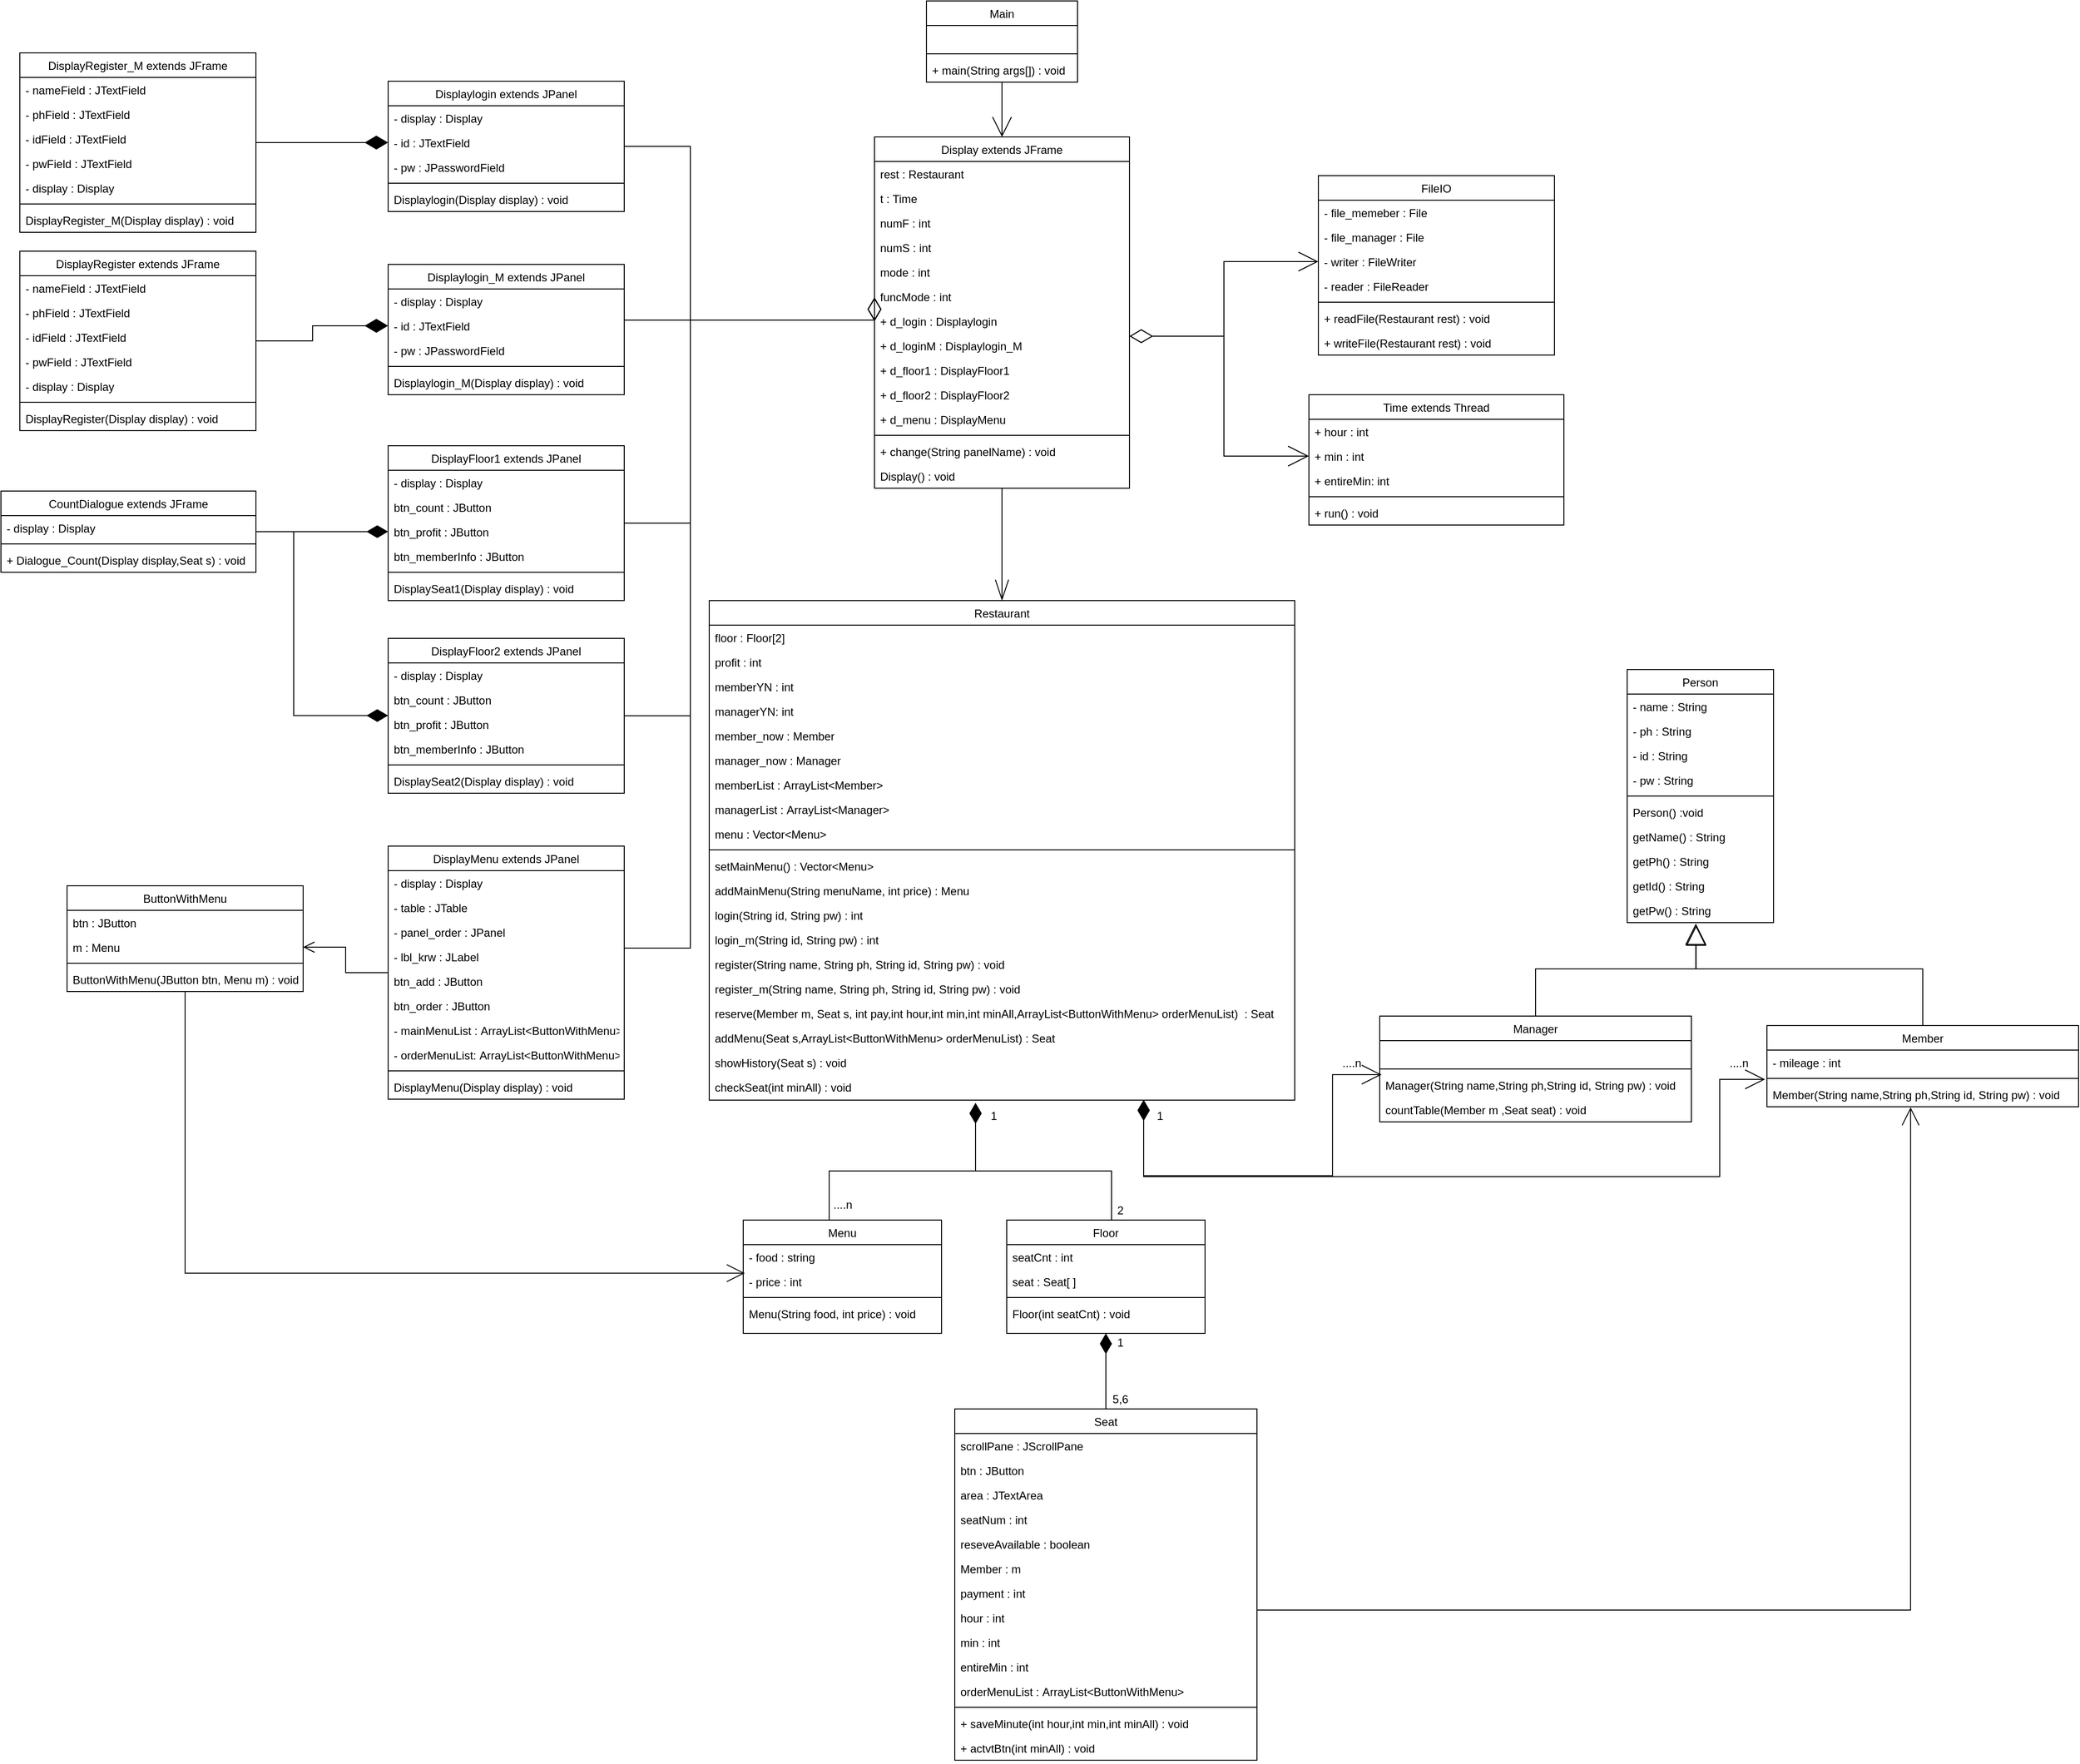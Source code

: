 <mxfile version="14.7.4" type="github"><diagram id="C5RBs43oDa-KdzZeNtuy" name="Page-1"><mxGraphModel dx="1812" dy="1758" grid="0" gridSize="10" guides="1" tooltips="1" connect="1" arrows="1" fold="1" page="1" pageScale="1" pageWidth="827" pageHeight="1169" math="0" shadow="0"><root><mxCell id="WIyWlLk6GJQsqaUBKTNV-0"/><mxCell id="WIyWlLk6GJQsqaUBKTNV-1" parent="WIyWlLk6GJQsqaUBKTNV-0"/><mxCell id="KGISNfYbeo8tH66IB44I-155" style="edgeStyle=orthogonalEdgeStyle;rounded=0;jumpStyle=none;jumpSize=8;orthogonalLoop=1;jettySize=auto;html=1;entryX=0.006;entryY=0.115;entryDx=0;entryDy=0;entryPerimeter=0;endArrow=open;endFill=0;endSize=19;strokeWidth=1;startArrow=diamondThin;startFill=1;startSize=19;exitX=0.742;exitY=1.026;exitDx=0;exitDy=0;exitPerimeter=0;" parent="WIyWlLk6GJQsqaUBKTNV-1" source="uO4inqz2Q0K_CpRyTCJH-8" edge="1"><mxGeometry relative="1" as="geometry"><mxPoint x="460" y="439" as="sourcePoint"/><mxPoint x="711.98" y="381.99" as="targetPoint"/><Array as="points"><mxPoint x="460" y="489"/><mxPoint x="660" y="489"/><mxPoint x="660" y="382"/></Array></mxGeometry></mxCell><mxCell id="KGISNfYbeo8tH66IB44I-156" style="edgeStyle=orthogonalEdgeStyle;rounded=0;jumpStyle=none;jumpSize=8;orthogonalLoop=1;jettySize=auto;html=1;entryX=-0.006;entryY=-0.115;entryDx=0;entryDy=0;entryPerimeter=0;endArrow=open;endFill=0;endSize=19;strokeWidth=1;startArrow=diamondThin;startFill=1;startSize=19;" parent="WIyWlLk6GJQsqaUBKTNV-1" target="uO4inqz2Q0K_CpRyTCJH-63" edge="1"><mxGeometry relative="1" as="geometry"><mxPoint x="460" y="409" as="sourcePoint"/><Array as="points"><mxPoint x="460" y="490"/><mxPoint x="1070" y="490"/><mxPoint x="1070" y="387"/></Array></mxGeometry></mxCell><mxCell id="uO4inqz2Q0K_CpRyTCJH-0" value="Restaurant" style="swimlane;fontStyle=0;align=center;verticalAlign=top;childLayout=stackLayout;horizontal=1;startSize=26;horizontalStack=0;resizeParent=1;resizeLast=0;collapsible=1;marginBottom=0;rounded=0;shadow=0;strokeWidth=1;" parent="WIyWlLk6GJQsqaUBKTNV-1" vertex="1"><mxGeometry y="-120" width="620" height="529" as="geometry"><mxRectangle x="130" y="380" width="160" height="26" as="alternateBounds"/></mxGeometry></mxCell><mxCell id="uO4inqz2Q0K_CpRyTCJH-1" value="floor : Floor[2] " style="text;align=left;verticalAlign=top;spacingLeft=4;spacingRight=4;overflow=hidden;rotatable=0;points=[[0,0.5],[1,0.5]];portConstraint=eastwest;" parent="uO4inqz2Q0K_CpRyTCJH-0" vertex="1"><mxGeometry y="26" width="620" height="26" as="geometry"/></mxCell><mxCell id="uO4inqz2Q0K_CpRyTCJH-7" value="profit : int " style="text;align=left;verticalAlign=top;spacingLeft=4;spacingRight=4;overflow=hidden;rotatable=0;points=[[0,0.5],[1,0.5]];portConstraint=eastwest;rounded=0;shadow=0;html=0;" parent="uO4inqz2Q0K_CpRyTCJH-0" vertex="1"><mxGeometry y="52" width="620" height="26" as="geometry"/></mxCell><mxCell id="KGISNfYbeo8tH66IB44I-115" value="memberYN : int" style="text;align=left;verticalAlign=top;spacingLeft=4;spacingRight=4;overflow=hidden;rotatable=0;points=[[0,0.5],[1,0.5]];portConstraint=eastwest;rounded=0;shadow=0;html=0;" parent="uO4inqz2Q0K_CpRyTCJH-0" vertex="1"><mxGeometry y="78" width="620" height="26" as="geometry"/></mxCell><mxCell id="KGISNfYbeo8tH66IB44I-114" value="managerYN: int" style="text;align=left;verticalAlign=top;spacingLeft=4;spacingRight=4;overflow=hidden;rotatable=0;points=[[0,0.5],[1,0.5]];portConstraint=eastwest;rounded=0;shadow=0;html=0;" parent="uO4inqz2Q0K_CpRyTCJH-0" vertex="1"><mxGeometry y="104" width="620" height="26" as="geometry"/></mxCell><mxCell id="KGISNfYbeo8tH66IB44I-116" value="member_now : Member" style="text;align=left;verticalAlign=top;spacingLeft=4;spacingRight=4;overflow=hidden;rotatable=0;points=[[0,0.5],[1,0.5]];portConstraint=eastwest;rounded=0;shadow=0;html=0;" parent="uO4inqz2Q0K_CpRyTCJH-0" vertex="1"><mxGeometry y="130" width="620" height="26" as="geometry"/></mxCell><mxCell id="KGISNfYbeo8tH66IB44I-118" value="manager_now : Manager" style="text;align=left;verticalAlign=top;spacingLeft=4;spacingRight=4;overflow=hidden;rotatable=0;points=[[0,0.5],[1,0.5]];portConstraint=eastwest;rounded=0;shadow=0;html=0;" parent="uO4inqz2Q0K_CpRyTCJH-0" vertex="1"><mxGeometry y="156" width="620" height="26" as="geometry"/></mxCell><mxCell id="KGISNfYbeo8tH66IB44I-119" value="memberList : ArrayList&lt;Member&gt;" style="text;align=left;verticalAlign=top;spacingLeft=4;spacingRight=4;overflow=hidden;rotatable=0;points=[[0,0.5],[1,0.5]];portConstraint=eastwest;rounded=0;shadow=0;html=0;" parent="uO4inqz2Q0K_CpRyTCJH-0" vertex="1"><mxGeometry y="182" width="620" height="26" as="geometry"/></mxCell><mxCell id="KGISNfYbeo8tH66IB44I-120" value="managerList : ArrayList&lt;Manager&gt;" style="text;align=left;verticalAlign=top;spacingLeft=4;spacingRight=4;overflow=hidden;rotatable=0;points=[[0,0.5],[1,0.5]];portConstraint=eastwest;rounded=0;shadow=0;html=0;" parent="uO4inqz2Q0K_CpRyTCJH-0" vertex="1"><mxGeometry y="208" width="620" height="26" as="geometry"/></mxCell><mxCell id="KGISNfYbeo8tH66IB44I-117" value="menu : Vector&lt;Menu&gt;" style="text;align=left;verticalAlign=top;spacingLeft=4;spacingRight=4;overflow=hidden;rotatable=0;points=[[0,0.5],[1,0.5]];portConstraint=eastwest;rounded=0;shadow=0;html=0;" parent="uO4inqz2Q0K_CpRyTCJH-0" vertex="1"><mxGeometry y="234" width="620" height="26" as="geometry"/></mxCell><mxCell id="uO4inqz2Q0K_CpRyTCJH-3" value="" style="line;html=1;strokeWidth=1;align=left;verticalAlign=middle;spacingTop=-1;spacingLeft=3;spacingRight=3;rotatable=0;labelPosition=right;points=[];portConstraint=eastwest;" parent="uO4inqz2Q0K_CpRyTCJH-0" vertex="1"><mxGeometry y="260" width="620" height="8" as="geometry"/></mxCell><mxCell id="uO4inqz2Q0K_CpRyTCJH-5" value="setMainMenu() : Vector&lt;Menu&gt;" style="text;align=left;verticalAlign=top;spacingLeft=4;spacingRight=4;overflow=hidden;rotatable=0;points=[[0,0.5],[1,0.5]];portConstraint=eastwest;" parent="uO4inqz2Q0K_CpRyTCJH-0" vertex="1"><mxGeometry y="268" width="620" height="26" as="geometry"/></mxCell><mxCell id="uO4inqz2Q0K_CpRyTCJH-10" value="addMainMenu(String menuName, int price) : Menu " style="text;align=left;verticalAlign=top;spacingLeft=4;spacingRight=4;overflow=hidden;rotatable=0;points=[[0,0.5],[1,0.5]];portConstraint=eastwest;" parent="uO4inqz2Q0K_CpRyTCJH-0" vertex="1"><mxGeometry y="294" width="620" height="26" as="geometry"/></mxCell><mxCell id="uO4inqz2Q0K_CpRyTCJH-9" value="login(String id, String pw) : int" style="text;align=left;verticalAlign=top;spacingLeft=4;spacingRight=4;overflow=hidden;rotatable=0;points=[[0,0.5],[1,0.5]];portConstraint=eastwest;" parent="uO4inqz2Q0K_CpRyTCJH-0" vertex="1"><mxGeometry y="320" width="620" height="26" as="geometry"/></mxCell><mxCell id="KGISNfYbeo8tH66IB44I-122" value="login_m(String id, String pw) : int" style="text;align=left;verticalAlign=top;spacingLeft=4;spacingRight=4;overflow=hidden;rotatable=0;points=[[0,0.5],[1,0.5]];portConstraint=eastwest;" parent="uO4inqz2Q0K_CpRyTCJH-0" vertex="1"><mxGeometry y="346" width="620" height="26" as="geometry"/></mxCell><mxCell id="KGISNfYbeo8tH66IB44I-121" value="register(String name, String ph, String id, String pw) : void" style="text;align=left;verticalAlign=top;spacingLeft=4;spacingRight=4;overflow=hidden;rotatable=0;points=[[0,0.5],[1,0.5]];portConstraint=eastwest;" parent="uO4inqz2Q0K_CpRyTCJH-0" vertex="1"><mxGeometry y="372" width="620" height="26" as="geometry"/></mxCell><mxCell id="KGISNfYbeo8tH66IB44I-123" value="register_m(String name, String ph, String id, String pw) : void" style="text;align=left;verticalAlign=top;spacingLeft=4;spacingRight=4;overflow=hidden;rotatable=0;points=[[0,0.5],[1,0.5]];portConstraint=eastwest;" parent="uO4inqz2Q0K_CpRyTCJH-0" vertex="1"><mxGeometry y="398" width="620" height="26" as="geometry"/></mxCell><mxCell id="KGISNfYbeo8tH66IB44I-185" value="reserve(Member m, Seat s, int pay,int hour,int min,int minAll,ArrayList&lt;ButtonWithMenu&gt; orderMenuList)  : Seat" style="text;align=left;verticalAlign=top;spacingLeft=4;spacingRight=4;overflow=hidden;rotatable=0;points=[[0,0.5],[1,0.5]];portConstraint=eastwest;" parent="uO4inqz2Q0K_CpRyTCJH-0" vertex="1"><mxGeometry y="424" width="620" height="26" as="geometry"/></mxCell><mxCell id="KGISNfYbeo8tH66IB44I-125" value="addMenu(Seat s,ArrayList&lt;ButtonWithMenu&gt; orderMenuList) : Seat" style="text;align=left;verticalAlign=top;spacingLeft=4;spacingRight=4;overflow=hidden;rotatable=0;points=[[0,0.5],[1,0.5]];portConstraint=eastwest;" parent="uO4inqz2Q0K_CpRyTCJH-0" vertex="1"><mxGeometry y="450" width="620" height="26" as="geometry"/></mxCell><mxCell id="KGISNfYbeo8tH66IB44I-126" value="showHistory(Seat s) : void" style="text;align=left;verticalAlign=top;spacingLeft=4;spacingRight=4;overflow=hidden;rotatable=0;points=[[0,0.5],[1,0.5]];portConstraint=eastwest;" parent="uO4inqz2Q0K_CpRyTCJH-0" vertex="1"><mxGeometry y="476" width="620" height="26" as="geometry"/></mxCell><mxCell id="uO4inqz2Q0K_CpRyTCJH-8" value="checkSeat(int minAll) : void" style="text;align=left;verticalAlign=top;spacingLeft=4;spacingRight=4;overflow=hidden;rotatable=0;points=[[0,0.5],[1,0.5]];portConstraint=eastwest;" parent="uO4inqz2Q0K_CpRyTCJH-0" vertex="1"><mxGeometry y="502" width="620" height="26" as="geometry"/></mxCell><mxCell id="KGISNfYbeo8tH66IB44I-146" style="edgeStyle=orthogonalEdgeStyle;rounded=0;orthogonalLoop=1;jettySize=auto;html=1;entryX=0.5;entryY=1;entryDx=0;entryDy=0;endArrow=diamondThin;endFill=1;endSize=19;strokeWidth=1;" parent="WIyWlLk6GJQsqaUBKTNV-1" source="uO4inqz2Q0K_CpRyTCJH-11" target="KGISNfYbeo8tH66IB44I-96" edge="1"><mxGeometry relative="1" as="geometry"/></mxCell><mxCell id="tWrJnuLc8uYmDJREPuU9-1" style="edgeStyle=orthogonalEdgeStyle;rounded=0;orthogonalLoop=1;jettySize=auto;html=1;entryX=0.461;entryY=1.022;entryDx=0;entryDy=0;entryPerimeter=0;endArrow=open;endFill=0;endSize=17;" edge="1" parent="WIyWlLk6GJQsqaUBKTNV-1" source="uO4inqz2Q0K_CpRyTCJH-11" target="uO4inqz2Q0K_CpRyTCJH-63"><mxGeometry relative="1" as="geometry"><Array as="points"><mxPoint x="1272" y="949"/></Array></mxGeometry></mxCell><mxCell id="uO4inqz2Q0K_CpRyTCJH-11" value="Seat" style="swimlane;fontStyle=0;align=center;verticalAlign=top;childLayout=stackLayout;horizontal=1;startSize=26;horizontalStack=0;resizeParent=1;resizeLast=0;collapsible=1;marginBottom=0;rounded=0;shadow=0;strokeWidth=1;" parent="WIyWlLk6GJQsqaUBKTNV-1" vertex="1"><mxGeometry x="260" y="736" width="320" height="372" as="geometry"><mxRectangle x="130" y="380" width="160" height="26" as="alternateBounds"/></mxGeometry></mxCell><mxCell id="uO4inqz2Q0K_CpRyTCJH-12" value="scrollPane : JScrollPane" style="text;align=left;verticalAlign=top;spacingLeft=4;spacingRight=4;overflow=hidden;rotatable=0;points=[[0,0.5],[1,0.5]];portConstraint=eastwest;" parent="uO4inqz2Q0K_CpRyTCJH-11" vertex="1"><mxGeometry y="26" width="320" height="26" as="geometry"/></mxCell><mxCell id="uO4inqz2Q0K_CpRyTCJH-13" value="btn : JButton" style="text;align=left;verticalAlign=top;spacingLeft=4;spacingRight=4;overflow=hidden;rotatable=0;points=[[0,0.5],[1,0.5]];portConstraint=eastwest;" parent="uO4inqz2Q0K_CpRyTCJH-11" vertex="1"><mxGeometry y="52" width="320" height="26" as="geometry"/></mxCell><mxCell id="uO4inqz2Q0K_CpRyTCJH-14" value="area : JTextArea" style="text;align=left;verticalAlign=top;spacingLeft=4;spacingRight=4;overflow=hidden;rotatable=0;points=[[0,0.5],[1,0.5]];portConstraint=eastwest;rounded=0;shadow=0;html=0;" parent="uO4inqz2Q0K_CpRyTCJH-11" vertex="1"><mxGeometry y="78" width="320" height="26" as="geometry"/></mxCell><mxCell id="KGISNfYbeo8tH66IB44I-127" value="seatNum : int" style="text;align=left;verticalAlign=top;spacingLeft=4;spacingRight=4;overflow=hidden;rotatable=0;points=[[0,0.5],[1,0.5]];portConstraint=eastwest;rounded=0;shadow=0;html=0;" parent="uO4inqz2Q0K_CpRyTCJH-11" vertex="1"><mxGeometry y="104" width="320" height="26" as="geometry"/></mxCell><mxCell id="KGISNfYbeo8tH66IB44I-128" value="reseveAvailable : boolean" style="text;align=left;verticalAlign=top;spacingLeft=4;spacingRight=4;overflow=hidden;rotatable=0;points=[[0,0.5],[1,0.5]];portConstraint=eastwest;rounded=0;shadow=0;html=0;" parent="uO4inqz2Q0K_CpRyTCJH-11" vertex="1"><mxGeometry y="130" width="320" height="26" as="geometry"/></mxCell><mxCell id="uO4inqz2Q0K_CpRyTCJH-15" value="Member : m" style="text;align=left;verticalAlign=top;spacingLeft=4;spacingRight=4;overflow=hidden;rotatable=0;points=[[0,0.5],[1,0.5]];portConstraint=eastwest;rounded=0;shadow=0;html=0;" parent="uO4inqz2Q0K_CpRyTCJH-11" vertex="1"><mxGeometry y="156" width="320" height="26" as="geometry"/></mxCell><mxCell id="KGISNfYbeo8tH66IB44I-132" value="payment : int" style="text;align=left;verticalAlign=top;spacingLeft=4;spacingRight=4;overflow=hidden;rotatable=0;points=[[0,0.5],[1,0.5]];portConstraint=eastwest;rounded=0;shadow=0;html=0;" parent="uO4inqz2Q0K_CpRyTCJH-11" vertex="1"><mxGeometry y="182" width="320" height="26" as="geometry"/></mxCell><mxCell id="KGISNfYbeo8tH66IB44I-131" value="hour : int" style="text;align=left;verticalAlign=top;spacingLeft=4;spacingRight=4;overflow=hidden;rotatable=0;points=[[0,0.5],[1,0.5]];portConstraint=eastwest;rounded=0;shadow=0;html=0;" parent="uO4inqz2Q0K_CpRyTCJH-11" vertex="1"><mxGeometry y="208" width="320" height="26" as="geometry"/></mxCell><mxCell id="KGISNfYbeo8tH66IB44I-130" value="min : int" style="text;align=left;verticalAlign=top;spacingLeft=4;spacingRight=4;overflow=hidden;rotatable=0;points=[[0,0.5],[1,0.5]];portConstraint=eastwest;rounded=0;shadow=0;html=0;" parent="uO4inqz2Q0K_CpRyTCJH-11" vertex="1"><mxGeometry y="234" width="320" height="26" as="geometry"/></mxCell><mxCell id="KGISNfYbeo8tH66IB44I-129" value="entireMin : int" style="text;align=left;verticalAlign=top;spacingLeft=4;spacingRight=4;overflow=hidden;rotatable=0;points=[[0,0.5],[1,0.5]];portConstraint=eastwest;rounded=0;shadow=0;html=0;" parent="uO4inqz2Q0K_CpRyTCJH-11" vertex="1"><mxGeometry y="260" width="320" height="26" as="geometry"/></mxCell><mxCell id="KGISNfYbeo8tH66IB44I-133" value="orderMenuList : ArrayList&lt;ButtonWithMenu&gt;" style="text;align=left;verticalAlign=top;spacingLeft=4;spacingRight=4;overflow=hidden;rotatable=0;points=[[0,0.5],[1,0.5]];portConstraint=eastwest;rounded=0;shadow=0;html=0;" parent="uO4inqz2Q0K_CpRyTCJH-11" vertex="1"><mxGeometry y="286" width="320" height="26" as="geometry"/></mxCell><mxCell id="uO4inqz2Q0K_CpRyTCJH-16" value="" style="line;html=1;strokeWidth=1;align=left;verticalAlign=middle;spacingTop=-1;spacingLeft=3;spacingRight=3;rotatable=0;labelPosition=right;points=[];portConstraint=eastwest;" parent="uO4inqz2Q0K_CpRyTCJH-11" vertex="1"><mxGeometry y="312" width="320" height="8" as="geometry"/></mxCell><mxCell id="uO4inqz2Q0K_CpRyTCJH-17" value="+ saveMinute(int hour,int min,int minAll) : void" style="text;align=left;verticalAlign=top;spacingLeft=4;spacingRight=4;overflow=hidden;rotatable=0;points=[[0,0.5],[1,0.5]];portConstraint=eastwest;" parent="uO4inqz2Q0K_CpRyTCJH-11" vertex="1"><mxGeometry y="320" width="320" height="26" as="geometry"/></mxCell><mxCell id="uO4inqz2Q0K_CpRyTCJH-18" value="+ actvtBtn(int minAll) : void" style="text;align=left;verticalAlign=top;spacingLeft=4;spacingRight=4;overflow=hidden;rotatable=0;points=[[0,0.5],[1,0.5]];portConstraint=eastwest;" parent="uO4inqz2Q0K_CpRyTCJH-11" vertex="1"><mxGeometry y="346" width="320" height="26" as="geometry"/></mxCell><mxCell id="KGISNfYbeo8tH66IB44I-145" style="edgeStyle=orthogonalEdgeStyle;rounded=0;orthogonalLoop=1;jettySize=auto;html=1;endArrow=diamondThin;endFill=1;endSize=19;strokeWidth=1;" parent="WIyWlLk6GJQsqaUBKTNV-1" source="uO4inqz2Q0K_CpRyTCJH-21" edge="1"><mxGeometry relative="1" as="geometry"><mxPoint x="282" y="412" as="targetPoint"/><Array as="points"><mxPoint x="127" y="484"/><mxPoint x="282" y="484"/></Array></mxGeometry></mxCell><mxCell id="uO4inqz2Q0K_CpRyTCJH-21" value="Menu" style="swimlane;fontStyle=0;align=center;verticalAlign=top;childLayout=stackLayout;horizontal=1;startSize=26;horizontalStack=0;resizeParent=1;resizeLast=0;collapsible=1;marginBottom=0;rounded=0;shadow=0;strokeWidth=1;" parent="WIyWlLk6GJQsqaUBKTNV-1" vertex="1"><mxGeometry x="36" y="536" width="210" height="120" as="geometry"><mxRectangle x="130" y="380" width="160" height="26" as="alternateBounds"/></mxGeometry></mxCell><mxCell id="uO4inqz2Q0K_CpRyTCJH-22" value="- food : string" style="text;align=left;verticalAlign=top;spacingLeft=4;spacingRight=4;overflow=hidden;rotatable=0;points=[[0,0.5],[1,0.5]];portConstraint=eastwest;" parent="uO4inqz2Q0K_CpRyTCJH-21" vertex="1"><mxGeometry y="26" width="210" height="26" as="geometry"/></mxCell><mxCell id="uO4inqz2Q0K_CpRyTCJH-23" value="- price : int " style="text;align=left;verticalAlign=top;spacingLeft=4;spacingRight=4;overflow=hidden;rotatable=0;points=[[0,0.5],[1,0.5]];portConstraint=eastwest;" parent="uO4inqz2Q0K_CpRyTCJH-21" vertex="1"><mxGeometry y="52" width="210" height="26" as="geometry"/></mxCell><mxCell id="uO4inqz2Q0K_CpRyTCJH-26" value="" style="line;html=1;strokeWidth=1;align=left;verticalAlign=middle;spacingTop=-1;spacingLeft=3;spacingRight=3;rotatable=0;labelPosition=right;points=[];portConstraint=eastwest;" parent="uO4inqz2Q0K_CpRyTCJH-21" vertex="1"><mxGeometry y="78" width="210" height="8" as="geometry"/></mxCell><mxCell id="uO4inqz2Q0K_CpRyTCJH-30" value="Menu(String food, int price) : void" style="text;align=left;verticalAlign=top;spacingLeft=4;spacingRight=4;overflow=hidden;rotatable=0;points=[[0,0.5],[1,0.5]];portConstraint=eastwest;" parent="uO4inqz2Q0K_CpRyTCJH-21" vertex="1"><mxGeometry y="86" width="210" height="26" as="geometry"/></mxCell><mxCell id="uO4inqz2Q0K_CpRyTCJH-45" value="Person" style="swimlane;fontStyle=0;align=center;verticalAlign=top;childLayout=stackLayout;horizontal=1;startSize=26;horizontalStack=0;resizeParent=1;resizeParentMax=0;resizeLast=0;collapsible=1;marginBottom=0;" parent="WIyWlLk6GJQsqaUBKTNV-1" vertex="1"><mxGeometry x="972" y="-47" width="155" height="268" as="geometry"/></mxCell><mxCell id="uO4inqz2Q0K_CpRyTCJH-49" value="- name : String" style="text;strokeColor=none;fillColor=none;align=left;verticalAlign=top;spacingLeft=4;spacingRight=4;overflow=hidden;rotatable=0;points=[[0,0.5],[1,0.5]];portConstraint=eastwest;" parent="uO4inqz2Q0K_CpRyTCJH-45" vertex="1"><mxGeometry y="26" width="155" height="26" as="geometry"/></mxCell><mxCell id="tWrJnuLc8uYmDJREPuU9-4" value="- ph : String" style="text;strokeColor=none;fillColor=none;align=left;verticalAlign=top;spacingLeft=4;spacingRight=4;overflow=hidden;rotatable=0;points=[[0,0.5],[1,0.5]];portConstraint=eastwest;" vertex="1" parent="uO4inqz2Q0K_CpRyTCJH-45"><mxGeometry y="52" width="155" height="26" as="geometry"/></mxCell><mxCell id="uO4inqz2Q0K_CpRyTCJH-51" value="- id : String" style="text;strokeColor=none;fillColor=none;align=left;verticalAlign=top;spacingLeft=4;spacingRight=4;overflow=hidden;rotatable=0;points=[[0,0.5],[1,0.5]];portConstraint=eastwest;" parent="uO4inqz2Q0K_CpRyTCJH-45" vertex="1"><mxGeometry y="78" width="155" height="26" as="geometry"/></mxCell><mxCell id="uO4inqz2Q0K_CpRyTCJH-50" value="- pw : String" style="text;strokeColor=none;fillColor=none;align=left;verticalAlign=top;spacingLeft=4;spacingRight=4;overflow=hidden;rotatable=0;points=[[0,0.5],[1,0.5]];portConstraint=eastwest;" parent="uO4inqz2Q0K_CpRyTCJH-45" vertex="1"><mxGeometry y="104" width="155" height="26" as="geometry"/></mxCell><mxCell id="uO4inqz2Q0K_CpRyTCJH-47" value="" style="line;strokeWidth=1;fillColor=none;align=left;verticalAlign=middle;spacingTop=-1;spacingLeft=3;spacingRight=3;rotatable=0;labelPosition=right;points=[];portConstraint=eastwest;" parent="uO4inqz2Q0K_CpRyTCJH-45" vertex="1"><mxGeometry y="130" width="155" height="8" as="geometry"/></mxCell><mxCell id="KGISNfYbeo8tH66IB44I-102" value="Person() :void" style="text;strokeColor=none;fillColor=none;align=left;verticalAlign=top;spacingLeft=4;spacingRight=4;overflow=hidden;rotatable=0;points=[[0,0.5],[1,0.5]];portConstraint=eastwest;" parent="uO4inqz2Q0K_CpRyTCJH-45" vertex="1"><mxGeometry y="138" width="155" height="26" as="geometry"/></mxCell><mxCell id="uO4inqz2Q0K_CpRyTCJH-52" value="getName() : String" style="text;strokeColor=none;fillColor=none;align=left;verticalAlign=top;spacingLeft=4;spacingRight=4;overflow=hidden;rotatable=0;points=[[0,0.5],[1,0.5]];portConstraint=eastwest;" parent="uO4inqz2Q0K_CpRyTCJH-45" vertex="1"><mxGeometry y="164" width="155" height="26" as="geometry"/></mxCell><mxCell id="KGISNfYbeo8tH66IB44I-105" value="getPh() : String" style="text;strokeColor=none;fillColor=none;align=left;verticalAlign=top;spacingLeft=4;spacingRight=4;overflow=hidden;rotatable=0;points=[[0,0.5],[1,0.5]];portConstraint=eastwest;" parent="uO4inqz2Q0K_CpRyTCJH-45" vertex="1"><mxGeometry y="190" width="155" height="26" as="geometry"/></mxCell><mxCell id="KGISNfYbeo8tH66IB44I-104" value="getId() : String" style="text;strokeColor=none;fillColor=none;align=left;verticalAlign=top;spacingLeft=4;spacingRight=4;overflow=hidden;rotatable=0;points=[[0,0.5],[1,0.5]];portConstraint=eastwest;" parent="uO4inqz2Q0K_CpRyTCJH-45" vertex="1"><mxGeometry y="216" width="155" height="26" as="geometry"/></mxCell><mxCell id="KGISNfYbeo8tH66IB44I-103" value="getPw() : String" style="text;strokeColor=none;fillColor=none;align=left;verticalAlign=top;spacingLeft=4;spacingRight=4;overflow=hidden;rotatable=0;points=[[0,0.5],[1,0.5]];portConstraint=eastwest;" parent="uO4inqz2Q0K_CpRyTCJH-45" vertex="1"><mxGeometry y="242" width="155" height="26" as="geometry"/></mxCell><mxCell id="KGISNfYbeo8tH66IB44I-182" style="edgeStyle=orthogonalEdgeStyle;rounded=0;jumpStyle=none;jumpSize=8;orthogonalLoop=1;jettySize=auto;html=1;entryX=0.469;entryY=1.038;entryDx=0;entryDy=0;entryPerimeter=0;startArrow=none;startFill=0;endArrow=block;endFill=0;startSize=19;endSize=20;strokeWidth=1;" parent="WIyWlLk6GJQsqaUBKTNV-1" source="uO4inqz2Q0K_CpRyTCJH-54" target="KGISNfYbeo8tH66IB44I-103" edge="1"><mxGeometry relative="1" as="geometry"><Array as="points"><mxPoint x="875" y="270"/><mxPoint x="1045" y="270"/></Array></mxGeometry></mxCell><mxCell id="uO4inqz2Q0K_CpRyTCJH-54" value="Manager" style="swimlane;fontStyle=0;align=center;verticalAlign=top;childLayout=stackLayout;horizontal=1;startSize=26;horizontalStack=0;resizeParent=1;resizeParentMax=0;resizeLast=0;collapsible=1;marginBottom=0;" parent="WIyWlLk6GJQsqaUBKTNV-1" vertex="1"><mxGeometry x="710" y="320" width="330" height="112" as="geometry"/></mxCell><mxCell id="uO4inqz2Q0K_CpRyTCJH-55" value=" " style="text;strokeColor=none;fillColor=none;align=left;verticalAlign=top;spacingLeft=4;spacingRight=4;overflow=hidden;rotatable=0;points=[[0,0.5],[1,0.5]];portConstraint=eastwest;" parent="uO4inqz2Q0K_CpRyTCJH-54" vertex="1"><mxGeometry y="26" width="330" height="26" as="geometry"/></mxCell><mxCell id="uO4inqz2Q0K_CpRyTCJH-58" value="" style="line;strokeWidth=1;fillColor=none;align=left;verticalAlign=middle;spacingTop=-1;spacingLeft=3;spacingRight=3;rotatable=0;labelPosition=right;points=[];portConstraint=eastwest;" parent="uO4inqz2Q0K_CpRyTCJH-54" vertex="1"><mxGeometry y="52" width="330" height="8" as="geometry"/></mxCell><mxCell id="uO4inqz2Q0K_CpRyTCJH-59" value="Manager(String name,String ph,String id, String pw) : void" style="text;strokeColor=none;fillColor=none;align=left;verticalAlign=top;spacingLeft=4;spacingRight=4;overflow=hidden;rotatable=0;points=[[0,0.5],[1,0.5]];portConstraint=eastwest;" parent="uO4inqz2Q0K_CpRyTCJH-54" vertex="1"><mxGeometry y="60" width="330" height="26" as="geometry"/></mxCell><mxCell id="KGISNfYbeo8tH66IB44I-95" value="countTable(Member m ,Seat seat) : void" style="text;strokeColor=none;fillColor=none;align=left;verticalAlign=top;spacingLeft=4;spacingRight=4;overflow=hidden;rotatable=0;points=[[0,0.5],[1,0.5]];portConstraint=eastwest;" parent="uO4inqz2Q0K_CpRyTCJH-54" vertex="1"><mxGeometry y="86" width="330" height="26" as="geometry"/></mxCell><mxCell id="KGISNfYbeo8tH66IB44I-152" style="edgeStyle=orthogonalEdgeStyle;rounded=0;jumpStyle=none;jumpSize=8;orthogonalLoop=1;jettySize=auto;html=1;endArrow=block;endFill=0;endSize=19;strokeWidth=1;" parent="WIyWlLk6GJQsqaUBKTNV-1" source="uO4inqz2Q0K_CpRyTCJH-60" edge="1"><mxGeometry relative="1" as="geometry"><mxPoint x="1045" y="224" as="targetPoint"/><Array as="points"><mxPoint x="1285" y="270"/><mxPoint x="1045" y="270"/></Array></mxGeometry></mxCell><mxCell id="uO4inqz2Q0K_CpRyTCJH-60" value="Member" style="swimlane;fontStyle=0;align=center;verticalAlign=top;childLayout=stackLayout;horizontal=1;startSize=26;horizontalStack=0;resizeParent=1;resizeParentMax=0;resizeLast=0;collapsible=1;marginBottom=0;" parent="WIyWlLk6GJQsqaUBKTNV-1" vertex="1"><mxGeometry x="1120" y="330" width="330" height="86" as="geometry"/></mxCell><mxCell id="uO4inqz2Q0K_CpRyTCJH-61" value="- mileage : int" style="text;strokeColor=none;fillColor=none;align=left;verticalAlign=top;spacingLeft=4;spacingRight=4;overflow=hidden;rotatable=0;points=[[0,0.5],[1,0.5]];portConstraint=eastwest;" parent="uO4inqz2Q0K_CpRyTCJH-60" vertex="1"><mxGeometry y="26" width="330" height="26" as="geometry"/></mxCell><mxCell id="uO4inqz2Q0K_CpRyTCJH-62" value="" style="line;strokeWidth=1;fillColor=none;align=left;verticalAlign=middle;spacingTop=-1;spacingLeft=3;spacingRight=3;rotatable=0;labelPosition=right;points=[];portConstraint=eastwest;" parent="uO4inqz2Q0K_CpRyTCJH-60" vertex="1"><mxGeometry y="52" width="330" height="8" as="geometry"/></mxCell><mxCell id="uO4inqz2Q0K_CpRyTCJH-63" value="Member(String name,String ph,String id, String pw) : void" style="text;strokeColor=none;fillColor=none;align=left;verticalAlign=top;spacingLeft=4;spacingRight=4;overflow=hidden;rotatable=0;points=[[0,0.5],[1,0.5]];portConstraint=eastwest;" parent="uO4inqz2Q0K_CpRyTCJH-60" vertex="1"><mxGeometry y="60" width="330" height="26" as="geometry"/></mxCell><mxCell id="KGISNfYbeo8tH66IB44I-158" style="edgeStyle=orthogonalEdgeStyle;rounded=0;jumpStyle=none;jumpSize=8;orthogonalLoop=1;jettySize=auto;html=1;entryX=0;entryY=0.5;entryDx=0;entryDy=0;endArrow=open;endFill=0;endSize=19;strokeWidth=1;startArrow=diamondThin;startFill=0;targetPerimeterSpacing=1;startSize=22;" parent="WIyWlLk6GJQsqaUBKTNV-1" source="uO4inqz2Q0K_CpRyTCJH-64" target="KGISNfYbeo8tH66IB44I-109" edge="1"><mxGeometry relative="1" as="geometry"><Array as="points"><mxPoint x="545" y="-400"/><mxPoint x="545" y="-479"/></Array></mxGeometry></mxCell><mxCell id="KGISNfYbeo8tH66IB44I-174" style="edgeStyle=orthogonalEdgeStyle;rounded=0;jumpStyle=none;jumpSize=8;orthogonalLoop=1;jettySize=auto;html=1;entryX=0;entryY=0.5;entryDx=0;entryDy=0;endArrow=open;endFill=0;endSize=20;strokeWidth=1;startArrow=diamondThin;startFill=0;targetPerimeterSpacing=1;startSize=22;" parent="WIyWlLk6GJQsqaUBKTNV-1" source="uO4inqz2Q0K_CpRyTCJH-64" target="KGISNfYbeo8tH66IB44I-140" edge="1"><mxGeometry relative="1" as="geometry"><Array as="points"><mxPoint x="545" y="-400"/><mxPoint x="545" y="-273"/></Array></mxGeometry></mxCell><mxCell id="KGISNfYbeo8tH66IB44I-184" style="edgeStyle=orthogonalEdgeStyle;rounded=0;jumpStyle=none;jumpSize=8;orthogonalLoop=1;jettySize=auto;html=1;entryX=0.5;entryY=0;entryDx=0;entryDy=0;startArrow=none;startFill=0;endArrow=openThin;endFill=0;startSize=19;endSize=20;strokeWidth=1;" parent="WIyWlLk6GJQsqaUBKTNV-1" source="uO4inqz2Q0K_CpRyTCJH-64" target="uO4inqz2Q0K_CpRyTCJH-0" edge="1"><mxGeometry relative="1" as="geometry"/></mxCell><mxCell id="uO4inqz2Q0K_CpRyTCJH-64" value="Display extends JFrame" style="swimlane;fontStyle=0;align=center;verticalAlign=top;childLayout=stackLayout;horizontal=1;startSize=26;horizontalStack=0;resizeParent=1;resizeParentMax=0;resizeLast=0;collapsible=1;marginBottom=0;" parent="WIyWlLk6GJQsqaUBKTNV-1" vertex="1"><mxGeometry x="175" y="-611" width="270" height="372" as="geometry"/></mxCell><mxCell id="uO4inqz2Q0K_CpRyTCJH-65" value="rest : Restaurant" style="text;strokeColor=none;fillColor=none;align=left;verticalAlign=top;spacingLeft=4;spacingRight=4;overflow=hidden;rotatable=0;points=[[0,0.5],[1,0.5]];portConstraint=eastwest;" parent="uO4inqz2Q0K_CpRyTCJH-64" vertex="1"><mxGeometry y="26" width="270" height="26" as="geometry"/></mxCell><mxCell id="uO4inqz2Q0K_CpRyTCJH-66" value="t : Time" style="text;strokeColor=none;fillColor=none;align=left;verticalAlign=top;spacingLeft=4;spacingRight=4;overflow=hidden;rotatable=0;points=[[0,0.5],[1,0.5]];portConstraint=eastwest;" parent="uO4inqz2Q0K_CpRyTCJH-64" vertex="1"><mxGeometry y="52" width="270" height="26" as="geometry"/></mxCell><mxCell id="KGISNfYbeo8tH66IB44I-3" value="numF : int" style="text;strokeColor=none;fillColor=none;align=left;verticalAlign=top;spacingLeft=4;spacingRight=4;overflow=hidden;rotatable=0;points=[[0,0.5],[1,0.5]];portConstraint=eastwest;" parent="uO4inqz2Q0K_CpRyTCJH-64" vertex="1"><mxGeometry y="78" width="270" height="26" as="geometry"/></mxCell><mxCell id="KGISNfYbeo8tH66IB44I-2" value="numS : int" style="text;strokeColor=none;fillColor=none;align=left;verticalAlign=top;spacingLeft=4;spacingRight=4;overflow=hidden;rotatable=0;points=[[0,0.5],[1,0.5]];portConstraint=eastwest;" parent="uO4inqz2Q0K_CpRyTCJH-64" vertex="1"><mxGeometry y="104" width="270" height="26" as="geometry"/></mxCell><mxCell id="KGISNfYbeo8tH66IB44I-189" value="mode : int " style="text;strokeColor=none;fillColor=none;align=left;verticalAlign=top;spacingLeft=4;spacingRight=4;overflow=hidden;rotatable=0;points=[[0,0.5],[1,0.5]];portConstraint=eastwest;" parent="uO4inqz2Q0K_CpRyTCJH-64" vertex="1"><mxGeometry y="130" width="270" height="26" as="geometry"/></mxCell><mxCell id="KGISNfYbeo8tH66IB44I-190" value="funcMode : int" style="text;strokeColor=none;fillColor=none;align=left;verticalAlign=top;spacingLeft=4;spacingRight=4;overflow=hidden;rotatable=0;points=[[0,0.5],[1,0.5]];portConstraint=eastwest;" parent="uO4inqz2Q0K_CpRyTCJH-64" vertex="1"><mxGeometry y="156" width="270" height="26" as="geometry"/></mxCell><mxCell id="KGISNfYbeo8tH66IB44I-1" value="+ d_login : Displaylogin" style="text;strokeColor=none;fillColor=none;align=left;verticalAlign=top;spacingLeft=4;spacingRight=4;overflow=hidden;rotatable=0;points=[[0,0.5],[1,0.5]];portConstraint=eastwest;" parent="uO4inqz2Q0K_CpRyTCJH-64" vertex="1"><mxGeometry y="182" width="270" height="26" as="geometry"/></mxCell><mxCell id="KGISNfYbeo8tH66IB44I-6" value="+ d_loginM : Displaylogin_M" style="text;strokeColor=none;fillColor=none;align=left;verticalAlign=top;spacingLeft=4;spacingRight=4;overflow=hidden;rotatable=0;points=[[0,0.5],[1,0.5]];portConstraint=eastwest;" parent="uO4inqz2Q0K_CpRyTCJH-64" vertex="1"><mxGeometry y="208" width="270" height="26" as="geometry"/></mxCell><mxCell id="KGISNfYbeo8tH66IB44I-4" value="+ d_floor1 : DisplayFloor1" style="text;strokeColor=none;fillColor=none;align=left;verticalAlign=top;spacingLeft=4;spacingRight=4;overflow=hidden;rotatable=0;points=[[0,0.5],[1,0.5]];portConstraint=eastwest;" parent="uO4inqz2Q0K_CpRyTCJH-64" vertex="1"><mxGeometry y="234" width="270" height="26" as="geometry"/></mxCell><mxCell id="KGISNfYbeo8tH66IB44I-5" value="+ d_floor2 : DisplayFloor2" style="text;strokeColor=none;fillColor=none;align=left;verticalAlign=top;spacingLeft=4;spacingRight=4;overflow=hidden;rotatable=0;points=[[0,0.5],[1,0.5]];portConstraint=eastwest;" parent="uO4inqz2Q0K_CpRyTCJH-64" vertex="1"><mxGeometry y="260" width="270" height="26" as="geometry"/></mxCell><mxCell id="KGISNfYbeo8tH66IB44I-0" value="+ d_menu : DisplayMenu" style="text;strokeColor=none;fillColor=none;align=left;verticalAlign=top;spacingLeft=4;spacingRight=4;overflow=hidden;rotatable=0;points=[[0,0.5],[1,0.5]];portConstraint=eastwest;" parent="uO4inqz2Q0K_CpRyTCJH-64" vertex="1"><mxGeometry y="286" width="270" height="26" as="geometry"/></mxCell><mxCell id="uO4inqz2Q0K_CpRyTCJH-68" value="" style="line;strokeWidth=1;fillColor=none;align=left;verticalAlign=middle;spacingTop=-1;spacingLeft=3;spacingRight=3;rotatable=0;labelPosition=right;points=[];portConstraint=eastwest;" parent="uO4inqz2Q0K_CpRyTCJH-64" vertex="1"><mxGeometry y="312" width="270" height="8" as="geometry"/></mxCell><mxCell id="uO4inqz2Q0K_CpRyTCJH-69" value="+ change(String panelName) : void" style="text;strokeColor=none;fillColor=none;align=left;verticalAlign=top;spacingLeft=4;spacingRight=4;overflow=hidden;rotatable=0;points=[[0,0.5],[1,0.5]];portConstraint=eastwest;" parent="uO4inqz2Q0K_CpRyTCJH-64" vertex="1"><mxGeometry y="320" width="270" height="26" as="geometry"/></mxCell><mxCell id="KGISNfYbeo8tH66IB44I-16" value="Display() : void" style="text;strokeColor=none;fillColor=none;align=left;verticalAlign=top;spacingLeft=4;spacingRight=4;overflow=hidden;rotatable=0;points=[[0,0.5],[1,0.5]];portConstraint=eastwest;" parent="uO4inqz2Q0K_CpRyTCJH-64" vertex="1"><mxGeometry y="346" width="270" height="26" as="geometry"/></mxCell><mxCell id="KGISNfYbeo8tH66IB44I-157" style="edgeStyle=orthogonalEdgeStyle;rounded=0;jumpStyle=none;jumpSize=8;orthogonalLoop=1;jettySize=auto;html=1;entryX=0.5;entryY=0;entryDx=0;entryDy=0;endArrow=open;endFill=0;endSize=19;strokeWidth=1;" parent="WIyWlLk6GJQsqaUBKTNV-1" source="uO4inqz2Q0K_CpRyTCJH-70" target="uO4inqz2Q0K_CpRyTCJH-64" edge="1"><mxGeometry relative="1" as="geometry"/></mxCell><mxCell id="uO4inqz2Q0K_CpRyTCJH-70" value="Main" style="swimlane;fontStyle=0;align=center;verticalAlign=top;childLayout=stackLayout;horizontal=1;startSize=26;horizontalStack=0;resizeParent=1;resizeParentMax=0;resizeLast=0;collapsible=1;marginBottom=0;" parent="WIyWlLk6GJQsqaUBKTNV-1" vertex="1"><mxGeometry x="230" y="-755" width="160" height="86" as="geometry"/></mxCell><mxCell id="uO4inqz2Q0K_CpRyTCJH-73" value=" " style="text;strokeColor=none;fillColor=none;align=left;verticalAlign=top;spacingLeft=4;spacingRight=4;overflow=hidden;rotatable=0;points=[[0,0.5],[1,0.5]];portConstraint=eastwest;" parent="uO4inqz2Q0K_CpRyTCJH-70" vertex="1"><mxGeometry y="26" width="160" height="26" as="geometry"/></mxCell><mxCell id="uO4inqz2Q0K_CpRyTCJH-74" value="" style="line;strokeWidth=1;fillColor=none;align=left;verticalAlign=middle;spacingTop=-1;spacingLeft=3;spacingRight=3;rotatable=0;labelPosition=right;points=[];portConstraint=eastwest;" parent="uO4inqz2Q0K_CpRyTCJH-70" vertex="1"><mxGeometry y="52" width="160" height="8" as="geometry"/></mxCell><mxCell id="uO4inqz2Q0K_CpRyTCJH-75" value="+ main(String args[]) : void" style="text;strokeColor=none;fillColor=none;align=left;verticalAlign=top;spacingLeft=4;spacingRight=4;overflow=hidden;rotatable=0;points=[[0,0.5],[1,0.5]];portConstraint=eastwest;" parent="uO4inqz2Q0K_CpRyTCJH-70" vertex="1"><mxGeometry y="60" width="160" height="26" as="geometry"/></mxCell><mxCell id="KGISNfYbeo8tH66IB44I-161" style="edgeStyle=orthogonalEdgeStyle;rounded=0;jumpStyle=none;jumpSize=8;orthogonalLoop=1;jettySize=auto;html=1;entryX=0;entryY=0.5;entryDx=0;entryDy=0;endArrow=diamondThin;endFill=0;endSize=22;strokeWidth=1;" parent="WIyWlLk6GJQsqaUBKTNV-1" source="KGISNfYbeo8tH66IB44I-10" target="KGISNfYbeo8tH66IB44I-1" edge="1"><mxGeometry relative="1" as="geometry"><Array as="points"><mxPoint x="-20" y="-601"/><mxPoint x="-20" y="-417"/></Array></mxGeometry></mxCell><mxCell id="KGISNfYbeo8tH66IB44I-10" value="Displaylogin extends JPanel" style="swimlane;fontStyle=0;align=center;verticalAlign=top;childLayout=stackLayout;horizontal=1;startSize=26;horizontalStack=0;resizeParent=1;resizeParentMax=0;resizeLast=0;collapsible=1;marginBottom=0;" parent="WIyWlLk6GJQsqaUBKTNV-1" vertex="1"><mxGeometry x="-340" y="-670" width="250" height="138" as="geometry"/></mxCell><mxCell id="KGISNfYbeo8tH66IB44I-37" value="- display : Display " style="text;strokeColor=none;fillColor=none;align=left;verticalAlign=top;spacingLeft=4;spacingRight=4;overflow=hidden;rotatable=0;points=[[0,0.5],[1,0.5]];portConstraint=eastwest;" parent="KGISNfYbeo8tH66IB44I-10" vertex="1"><mxGeometry y="26" width="250" height="26" as="geometry"/></mxCell><mxCell id="KGISNfYbeo8tH66IB44I-14" value="- id : JTextField " style="text;strokeColor=none;fillColor=none;align=left;verticalAlign=top;spacingLeft=4;spacingRight=4;overflow=hidden;rotatable=0;points=[[0,0.5],[1,0.5]];portConstraint=eastwest;" parent="KGISNfYbeo8tH66IB44I-10" vertex="1"><mxGeometry y="52" width="250" height="26" as="geometry"/></mxCell><mxCell id="KGISNfYbeo8tH66IB44I-15" value="- pw : JPasswordField" style="text;strokeColor=none;fillColor=none;align=left;verticalAlign=top;spacingLeft=4;spacingRight=4;overflow=hidden;rotatable=0;points=[[0,0.5],[1,0.5]];portConstraint=eastwest;" parent="KGISNfYbeo8tH66IB44I-10" vertex="1"><mxGeometry y="78" width="250" height="26" as="geometry"/></mxCell><mxCell id="KGISNfYbeo8tH66IB44I-12" value="" style="line;strokeWidth=1;fillColor=none;align=left;verticalAlign=middle;spacingTop=-1;spacingLeft=3;spacingRight=3;rotatable=0;labelPosition=right;points=[];portConstraint=eastwest;" parent="KGISNfYbeo8tH66IB44I-10" vertex="1"><mxGeometry y="104" width="250" height="8" as="geometry"/></mxCell><mxCell id="KGISNfYbeo8tH66IB44I-13" value="Displaylogin(Display display) : void" style="text;strokeColor=none;fillColor=none;align=left;verticalAlign=top;spacingLeft=4;spacingRight=4;overflow=hidden;rotatable=0;points=[[0,0.5],[1,0.5]];portConstraint=eastwest;" parent="KGISNfYbeo8tH66IB44I-10" vertex="1"><mxGeometry y="112" width="250" height="26" as="geometry"/></mxCell><mxCell id="KGISNfYbeo8tH66IB44I-167" style="edgeStyle=orthogonalEdgeStyle;rounded=0;jumpStyle=none;jumpSize=8;orthogonalLoop=1;jettySize=auto;html=1;entryX=0;entryY=0.5;entryDx=0;entryDy=0;endArrow=diamondThin;endFill=1;endSize=22;strokeWidth=1;" parent="WIyWlLk6GJQsqaUBKTNV-1" source="KGISNfYbeo8tH66IB44I-21" target="KGISNfYbeo8tH66IB44I-63" edge="1"><mxGeometry relative="1" as="geometry"/></mxCell><mxCell id="KGISNfYbeo8tH66IB44I-21" value="DisplayRegister extends JFrame" style="swimlane;fontStyle=0;align=center;verticalAlign=top;childLayout=stackLayout;horizontal=1;startSize=26;horizontalStack=0;resizeParent=1;resizeParentMax=0;resizeLast=0;collapsible=1;marginBottom=0;" parent="WIyWlLk6GJQsqaUBKTNV-1" vertex="1"><mxGeometry x="-730" y="-490" width="250" height="190" as="geometry"/></mxCell><mxCell id="KGISNfYbeo8tH66IB44I-22" value="- nameField : JTextField " style="text;strokeColor=none;fillColor=none;align=left;verticalAlign=top;spacingLeft=4;spacingRight=4;overflow=hidden;rotatable=0;points=[[0,0.5],[1,0.5]];portConstraint=eastwest;" parent="KGISNfYbeo8tH66IB44I-21" vertex="1"><mxGeometry y="26" width="250" height="26" as="geometry"/></mxCell><mxCell id="KGISNfYbeo8tH66IB44I-27" value="- phField : JTextField " style="text;strokeColor=none;fillColor=none;align=left;verticalAlign=top;spacingLeft=4;spacingRight=4;overflow=hidden;rotatable=0;points=[[0,0.5],[1,0.5]];portConstraint=eastwest;" parent="KGISNfYbeo8tH66IB44I-21" vertex="1"><mxGeometry y="52" width="250" height="26" as="geometry"/></mxCell><mxCell id="KGISNfYbeo8tH66IB44I-28" value="- idField : JTextField" style="text;strokeColor=none;fillColor=none;align=left;verticalAlign=top;spacingLeft=4;spacingRight=4;overflow=hidden;rotatable=0;points=[[0,0.5],[1,0.5]];portConstraint=eastwest;" parent="KGISNfYbeo8tH66IB44I-21" vertex="1"><mxGeometry y="78" width="250" height="26" as="geometry"/></mxCell><mxCell id="KGISNfYbeo8tH66IB44I-23" value="- pwField : JTextField" style="text;strokeColor=none;fillColor=none;align=left;verticalAlign=top;spacingLeft=4;spacingRight=4;overflow=hidden;rotatable=0;points=[[0,0.5],[1,0.5]];portConstraint=eastwest;" parent="KGISNfYbeo8tH66IB44I-21" vertex="1"><mxGeometry y="104" width="250" height="26" as="geometry"/></mxCell><mxCell id="KGISNfYbeo8tH66IB44I-29" value="- display : Display " style="text;strokeColor=none;fillColor=none;align=left;verticalAlign=top;spacingLeft=4;spacingRight=4;overflow=hidden;rotatable=0;points=[[0,0.5],[1,0.5]];portConstraint=eastwest;" parent="KGISNfYbeo8tH66IB44I-21" vertex="1"><mxGeometry y="130" width="250" height="26" as="geometry"/></mxCell><mxCell id="KGISNfYbeo8tH66IB44I-25" value="" style="line;strokeWidth=1;fillColor=none;align=left;verticalAlign=middle;spacingTop=-1;spacingLeft=3;spacingRight=3;rotatable=0;labelPosition=right;points=[];portConstraint=eastwest;" parent="KGISNfYbeo8tH66IB44I-21" vertex="1"><mxGeometry y="156" width="250" height="8" as="geometry"/></mxCell><mxCell id="KGISNfYbeo8tH66IB44I-26" value="DisplayRegister(Display display) : void" style="text;strokeColor=none;fillColor=none;align=left;verticalAlign=top;spacingLeft=4;spacingRight=4;overflow=hidden;rotatable=0;points=[[0,0.5],[1,0.5]];portConstraint=eastwest;" parent="KGISNfYbeo8tH66IB44I-21" vertex="1"><mxGeometry y="164" width="250" height="26" as="geometry"/></mxCell><mxCell id="KGISNfYbeo8tH66IB44I-163" style="edgeStyle=orthogonalEdgeStyle;rounded=0;jumpStyle=none;jumpSize=8;orthogonalLoop=1;jettySize=auto;html=1;entryX=0;entryY=0.5;entryDx=0;entryDy=0;endArrow=diamondThin;endFill=0;endSize=22;strokeWidth=1;" parent="WIyWlLk6GJQsqaUBKTNV-1" source="KGISNfYbeo8tH66IB44I-30" target="KGISNfYbeo8tH66IB44I-1" edge="1"><mxGeometry relative="1" as="geometry"><Array as="points"><mxPoint x="-20" y="-202"/><mxPoint x="-20" y="-417"/></Array></mxGeometry></mxCell><mxCell id="KGISNfYbeo8tH66IB44I-30" value="DisplayFloor1 extends JPanel" style="swimlane;fontStyle=0;align=center;verticalAlign=top;childLayout=stackLayout;horizontal=1;startSize=26;horizontalStack=0;resizeParent=1;resizeParentMax=0;resizeLast=0;collapsible=1;marginBottom=0;" parent="WIyWlLk6GJQsqaUBKTNV-1" vertex="1"><mxGeometry x="-340" y="-284" width="250" height="164" as="geometry"/></mxCell><mxCell id="KGISNfYbeo8tH66IB44I-38" value="- display : Display " style="text;strokeColor=none;fillColor=none;align=left;verticalAlign=top;spacingLeft=4;spacingRight=4;overflow=hidden;rotatable=0;points=[[0,0.5],[1,0.5]];portConstraint=eastwest;" parent="KGISNfYbeo8tH66IB44I-30" vertex="1"><mxGeometry y="26" width="250" height="26" as="geometry"/></mxCell><mxCell id="KGISNfYbeo8tH66IB44I-36" value="btn_count : JButton" style="text;strokeColor=none;fillColor=none;align=left;verticalAlign=top;spacingLeft=4;spacingRight=4;overflow=hidden;rotatable=0;points=[[0,0.5],[1,0.5]];portConstraint=eastwest;" parent="KGISNfYbeo8tH66IB44I-30" vertex="1"><mxGeometry y="52" width="250" height="26" as="geometry"/></mxCell><mxCell id="KGISNfYbeo8tH66IB44I-32" value="btn_profit : JButton" style="text;strokeColor=none;fillColor=none;align=left;verticalAlign=top;spacingLeft=4;spacingRight=4;overflow=hidden;rotatable=0;points=[[0,0.5],[1,0.5]];portConstraint=eastwest;" parent="KGISNfYbeo8tH66IB44I-30" vertex="1"><mxGeometry y="78" width="250" height="26" as="geometry"/></mxCell><mxCell id="KGISNfYbeo8tH66IB44I-33" value="btn_memberInfo : JButton" style="text;strokeColor=none;fillColor=none;align=left;verticalAlign=top;spacingLeft=4;spacingRight=4;overflow=hidden;rotatable=0;points=[[0,0.5],[1,0.5]];portConstraint=eastwest;" parent="KGISNfYbeo8tH66IB44I-30" vertex="1"><mxGeometry y="104" width="250" height="26" as="geometry"/></mxCell><mxCell id="KGISNfYbeo8tH66IB44I-34" value="" style="line;strokeWidth=1;fillColor=none;align=left;verticalAlign=middle;spacingTop=-1;spacingLeft=3;spacingRight=3;rotatable=0;labelPosition=right;points=[];portConstraint=eastwest;" parent="KGISNfYbeo8tH66IB44I-30" vertex="1"><mxGeometry y="130" width="250" height="8" as="geometry"/></mxCell><mxCell id="KGISNfYbeo8tH66IB44I-35" value="DisplaySeat1(Display display) : void" style="text;strokeColor=none;fillColor=none;align=left;verticalAlign=top;spacingLeft=4;spacingRight=4;overflow=hidden;rotatable=0;points=[[0,0.5],[1,0.5]];portConstraint=eastwest;" parent="KGISNfYbeo8tH66IB44I-30" vertex="1"><mxGeometry y="138" width="250" height="26" as="geometry"/></mxCell><mxCell id="KGISNfYbeo8tH66IB44I-178" style="edgeStyle=orthogonalEdgeStyle;rounded=0;jumpStyle=none;jumpSize=8;orthogonalLoop=1;jettySize=auto;html=1;entryX=0;entryY=0.5;entryDx=0;entryDy=0;startArrow=none;startFill=0;endArrow=diamondThin;endFill=1;startSize=19;endSize=20;strokeWidth=1;" parent="WIyWlLk6GJQsqaUBKTNV-1" source="KGISNfYbeo8tH66IB44I-39" target="KGISNfYbeo8tH66IB44I-32" edge="1"><mxGeometry relative="1" as="geometry"/></mxCell><mxCell id="KGISNfYbeo8tH66IB44I-179" style="edgeStyle=orthogonalEdgeStyle;rounded=0;jumpStyle=none;jumpSize=8;orthogonalLoop=1;jettySize=auto;html=1;entryX=0;entryY=1.143;entryDx=0;entryDy=0;entryPerimeter=0;startArrow=none;startFill=0;endArrow=diamondThin;endFill=1;startSize=19;endSize=20;strokeWidth=1;" parent="WIyWlLk6GJQsqaUBKTNV-1" source="KGISNfYbeo8tH66IB44I-39" target="KGISNfYbeo8tH66IB44I-49" edge="1"><mxGeometry relative="1" as="geometry"><Array as="points"><mxPoint x="-440" y="-193"/><mxPoint x="-440" y="2"/></Array></mxGeometry></mxCell><mxCell id="KGISNfYbeo8tH66IB44I-39" value="CountDialogue extends JFrame" style="swimlane;fontStyle=0;align=center;verticalAlign=top;childLayout=stackLayout;horizontal=1;startSize=26;horizontalStack=0;resizeParent=1;resizeParentMax=0;resizeLast=0;collapsible=1;marginBottom=0;" parent="WIyWlLk6GJQsqaUBKTNV-1" vertex="1"><mxGeometry x="-750" y="-236" width="270" height="86" as="geometry"/></mxCell><mxCell id="KGISNfYbeo8tH66IB44I-40" value="- display : Display " style="text;strokeColor=none;fillColor=none;align=left;verticalAlign=top;spacingLeft=4;spacingRight=4;overflow=hidden;rotatable=0;points=[[0,0.5],[1,0.5]];portConstraint=eastwest;" parent="KGISNfYbeo8tH66IB44I-39" vertex="1"><mxGeometry y="26" width="270" height="26" as="geometry"/></mxCell><mxCell id="KGISNfYbeo8tH66IB44I-44" value="" style="line;strokeWidth=1;fillColor=none;align=left;verticalAlign=middle;spacingTop=-1;spacingLeft=3;spacingRight=3;rotatable=0;labelPosition=right;points=[];portConstraint=eastwest;" parent="KGISNfYbeo8tH66IB44I-39" vertex="1"><mxGeometry y="52" width="270" height="8" as="geometry"/></mxCell><mxCell id="KGISNfYbeo8tH66IB44I-45" value="+ Dialogue_Count(Display display,Seat s) : void" style="text;strokeColor=none;fillColor=none;align=left;verticalAlign=top;spacingLeft=4;spacingRight=4;overflow=hidden;rotatable=0;points=[[0,0.5],[1,0.5]];portConstraint=eastwest;" parent="KGISNfYbeo8tH66IB44I-39" vertex="1"><mxGeometry y="60" width="270" height="26" as="geometry"/></mxCell><mxCell id="KGISNfYbeo8tH66IB44I-164" style="edgeStyle=orthogonalEdgeStyle;rounded=0;jumpStyle=none;jumpSize=8;orthogonalLoop=1;jettySize=auto;html=1;entryX=0;entryY=0.5;entryDx=0;entryDy=0;endArrow=diamondThin;endFill=0;endSize=22;strokeWidth=1;" parent="WIyWlLk6GJQsqaUBKTNV-1" source="KGISNfYbeo8tH66IB44I-47" target="KGISNfYbeo8tH66IB44I-1" edge="1"><mxGeometry relative="1" as="geometry"><Array as="points"><mxPoint x="-20" y="2"/><mxPoint x="-20" y="-417"/></Array></mxGeometry></mxCell><mxCell id="KGISNfYbeo8tH66IB44I-47" value="DisplayFloor2 extends JPanel" style="swimlane;fontStyle=0;align=center;verticalAlign=top;childLayout=stackLayout;horizontal=1;startSize=26;horizontalStack=0;resizeParent=1;resizeParentMax=0;resizeLast=0;collapsible=1;marginBottom=0;" parent="WIyWlLk6GJQsqaUBKTNV-1" vertex="1"><mxGeometry x="-340" y="-80" width="250" height="164" as="geometry"/></mxCell><mxCell id="KGISNfYbeo8tH66IB44I-48" value="- display : Display " style="text;strokeColor=none;fillColor=none;align=left;verticalAlign=top;spacingLeft=4;spacingRight=4;overflow=hidden;rotatable=0;points=[[0,0.5],[1,0.5]];portConstraint=eastwest;" parent="KGISNfYbeo8tH66IB44I-47" vertex="1"><mxGeometry y="26" width="250" height="26" as="geometry"/></mxCell><mxCell id="KGISNfYbeo8tH66IB44I-49" value="btn_count : JButton" style="text;strokeColor=none;fillColor=none;align=left;verticalAlign=top;spacingLeft=4;spacingRight=4;overflow=hidden;rotatable=0;points=[[0,0.5],[1,0.5]];portConstraint=eastwest;" parent="KGISNfYbeo8tH66IB44I-47" vertex="1"><mxGeometry y="52" width="250" height="26" as="geometry"/></mxCell><mxCell id="KGISNfYbeo8tH66IB44I-50" value="btn_profit : JButton" style="text;strokeColor=none;fillColor=none;align=left;verticalAlign=top;spacingLeft=4;spacingRight=4;overflow=hidden;rotatable=0;points=[[0,0.5],[1,0.5]];portConstraint=eastwest;" parent="KGISNfYbeo8tH66IB44I-47" vertex="1"><mxGeometry y="78" width="250" height="26" as="geometry"/></mxCell><mxCell id="KGISNfYbeo8tH66IB44I-51" value="btn_memberInfo : JButton" style="text;strokeColor=none;fillColor=none;align=left;verticalAlign=top;spacingLeft=4;spacingRight=4;overflow=hidden;rotatable=0;points=[[0,0.5],[1,0.5]];portConstraint=eastwest;" parent="KGISNfYbeo8tH66IB44I-47" vertex="1"><mxGeometry y="104" width="250" height="26" as="geometry"/></mxCell><mxCell id="KGISNfYbeo8tH66IB44I-52" value="" style="line;strokeWidth=1;fillColor=none;align=left;verticalAlign=middle;spacingTop=-1;spacingLeft=3;spacingRight=3;rotatable=0;labelPosition=right;points=[];portConstraint=eastwest;" parent="KGISNfYbeo8tH66IB44I-47" vertex="1"><mxGeometry y="130" width="250" height="8" as="geometry"/></mxCell><mxCell id="KGISNfYbeo8tH66IB44I-53" value="DisplaySeat2(Display display) : void" style="text;strokeColor=none;fillColor=none;align=left;verticalAlign=top;spacingLeft=4;spacingRight=4;overflow=hidden;rotatable=0;points=[[0,0.5],[1,0.5]];portConstraint=eastwest;" parent="KGISNfYbeo8tH66IB44I-47" vertex="1"><mxGeometry y="138" width="250" height="26" as="geometry"/></mxCell><mxCell id="tWrJnuLc8uYmDJREPuU9-3" style="edgeStyle=orthogonalEdgeStyle;rounded=0;orthogonalLoop=1;jettySize=auto;html=1;entryX=0.008;entryY=0.163;entryDx=0;entryDy=0;entryPerimeter=0;endArrow=open;endFill=0;endSize=17;" edge="1" parent="WIyWlLk6GJQsqaUBKTNV-1" source="KGISNfYbeo8tH66IB44I-54" target="uO4inqz2Q0K_CpRyTCJH-23"><mxGeometry relative="1" as="geometry"/></mxCell><mxCell id="KGISNfYbeo8tH66IB44I-54" value="ButtonWithMenu" style="swimlane;fontStyle=0;align=center;verticalAlign=top;childLayout=stackLayout;horizontal=1;startSize=26;horizontalStack=0;resizeParent=1;resizeParentMax=0;resizeLast=0;collapsible=1;marginBottom=0;" parent="WIyWlLk6GJQsqaUBKTNV-1" vertex="1"><mxGeometry x="-680" y="182" width="250" height="112" as="geometry"/></mxCell><mxCell id="KGISNfYbeo8tH66IB44I-55" value="btn : JButton" style="text;strokeColor=none;fillColor=none;align=left;verticalAlign=top;spacingLeft=4;spacingRight=4;overflow=hidden;rotatable=0;points=[[0,0.5],[1,0.5]];portConstraint=eastwest;" parent="KGISNfYbeo8tH66IB44I-54" vertex="1"><mxGeometry y="26" width="250" height="26" as="geometry"/></mxCell><mxCell id="KGISNfYbeo8tH66IB44I-56" value="m : Menu" style="text;strokeColor=none;fillColor=none;align=left;verticalAlign=top;spacingLeft=4;spacingRight=4;overflow=hidden;rotatable=0;points=[[0,0.5],[1,0.5]];portConstraint=eastwest;" parent="KGISNfYbeo8tH66IB44I-54" vertex="1"><mxGeometry y="52" width="250" height="26" as="geometry"/></mxCell><mxCell id="KGISNfYbeo8tH66IB44I-59" value="" style="line;strokeWidth=1;fillColor=none;align=left;verticalAlign=middle;spacingTop=-1;spacingLeft=3;spacingRight=3;rotatable=0;labelPosition=right;points=[];portConstraint=eastwest;" parent="KGISNfYbeo8tH66IB44I-54" vertex="1"><mxGeometry y="78" width="250" height="8" as="geometry"/></mxCell><mxCell id="KGISNfYbeo8tH66IB44I-60" value="ButtonWithMenu(JButton btn, Menu m) : void" style="text;strokeColor=none;fillColor=none;align=left;verticalAlign=top;spacingLeft=4;spacingRight=4;overflow=hidden;rotatable=0;points=[[0,0.5],[1,0.5]];portConstraint=eastwest;" parent="KGISNfYbeo8tH66IB44I-54" vertex="1"><mxGeometry y="86" width="250" height="26" as="geometry"/></mxCell><mxCell id="KGISNfYbeo8tH66IB44I-162" style="edgeStyle=orthogonalEdgeStyle;rounded=0;jumpStyle=none;jumpSize=8;orthogonalLoop=1;jettySize=auto;html=1;entryX=0;entryY=0.5;entryDx=0;entryDy=0;endArrow=diamondThin;endFill=0;endSize=22;strokeWidth=1;" parent="WIyWlLk6GJQsqaUBKTNV-1" source="KGISNfYbeo8tH66IB44I-61" target="KGISNfYbeo8tH66IB44I-1" edge="1"><mxGeometry relative="1" as="geometry"><Array as="points"><mxPoint x="-30" y="-417"/><mxPoint x="-30" y="-417"/></Array></mxGeometry></mxCell><mxCell id="KGISNfYbeo8tH66IB44I-61" value="Displaylogin_M extends JPanel" style="swimlane;fontStyle=0;align=center;verticalAlign=top;childLayout=stackLayout;horizontal=1;startSize=26;horizontalStack=0;resizeParent=1;resizeParentMax=0;resizeLast=0;collapsible=1;marginBottom=0;" parent="WIyWlLk6GJQsqaUBKTNV-1" vertex="1"><mxGeometry x="-340" y="-476" width="250" height="138" as="geometry"/></mxCell><mxCell id="KGISNfYbeo8tH66IB44I-62" value="- display : Display " style="text;strokeColor=none;fillColor=none;align=left;verticalAlign=top;spacingLeft=4;spacingRight=4;overflow=hidden;rotatable=0;points=[[0,0.5],[1,0.5]];portConstraint=eastwest;" parent="KGISNfYbeo8tH66IB44I-61" vertex="1"><mxGeometry y="26" width="250" height="26" as="geometry"/></mxCell><mxCell id="KGISNfYbeo8tH66IB44I-63" value="- id : JTextField " style="text;strokeColor=none;fillColor=none;align=left;verticalAlign=top;spacingLeft=4;spacingRight=4;overflow=hidden;rotatable=0;points=[[0,0.5],[1,0.5]];portConstraint=eastwest;" parent="KGISNfYbeo8tH66IB44I-61" vertex="1"><mxGeometry y="52" width="250" height="26" as="geometry"/></mxCell><mxCell id="KGISNfYbeo8tH66IB44I-64" value="- pw : JPasswordField" style="text;strokeColor=none;fillColor=none;align=left;verticalAlign=top;spacingLeft=4;spacingRight=4;overflow=hidden;rotatable=0;points=[[0,0.5],[1,0.5]];portConstraint=eastwest;" parent="KGISNfYbeo8tH66IB44I-61" vertex="1"><mxGeometry y="78" width="250" height="26" as="geometry"/></mxCell><mxCell id="KGISNfYbeo8tH66IB44I-65" value="" style="line;strokeWidth=1;fillColor=none;align=left;verticalAlign=middle;spacingTop=-1;spacingLeft=3;spacingRight=3;rotatable=0;labelPosition=right;points=[];portConstraint=eastwest;" parent="KGISNfYbeo8tH66IB44I-61" vertex="1"><mxGeometry y="104" width="250" height="8" as="geometry"/></mxCell><mxCell id="KGISNfYbeo8tH66IB44I-66" value="Displaylogin_M(Display display) : void" style="text;strokeColor=none;fillColor=none;align=left;verticalAlign=top;spacingLeft=4;spacingRight=4;overflow=hidden;rotatable=0;points=[[0,0.5],[1,0.5]];portConstraint=eastwest;" parent="KGISNfYbeo8tH66IB44I-61" vertex="1"><mxGeometry y="112" width="250" height="26" as="geometry"/></mxCell><mxCell id="KGISNfYbeo8tH66IB44I-168" style="edgeStyle=orthogonalEdgeStyle;rounded=0;jumpStyle=none;jumpSize=8;orthogonalLoop=1;jettySize=auto;html=1;entryX=0;entryY=0.5;entryDx=0;entryDy=0;endArrow=diamondThin;endFill=1;endSize=22;strokeWidth=1;" parent="WIyWlLk6GJQsqaUBKTNV-1" source="KGISNfYbeo8tH66IB44I-68" target="KGISNfYbeo8tH66IB44I-14" edge="1"><mxGeometry relative="1" as="geometry"/></mxCell><mxCell id="KGISNfYbeo8tH66IB44I-68" value="DisplayRegister_M extends JFrame" style="swimlane;fontStyle=0;align=center;verticalAlign=top;childLayout=stackLayout;horizontal=1;startSize=26;horizontalStack=0;resizeParent=1;resizeParentMax=0;resizeLast=0;collapsible=1;marginBottom=0;" parent="WIyWlLk6GJQsqaUBKTNV-1" vertex="1"><mxGeometry x="-730" y="-700" width="250" height="190" as="geometry"/></mxCell><mxCell id="KGISNfYbeo8tH66IB44I-69" value="- nameField : JTextField " style="text;strokeColor=none;fillColor=none;align=left;verticalAlign=top;spacingLeft=4;spacingRight=4;overflow=hidden;rotatable=0;points=[[0,0.5],[1,0.5]];portConstraint=eastwest;" parent="KGISNfYbeo8tH66IB44I-68" vertex="1"><mxGeometry y="26" width="250" height="26" as="geometry"/></mxCell><mxCell id="KGISNfYbeo8tH66IB44I-70" value="- phField : JTextField " style="text;strokeColor=none;fillColor=none;align=left;verticalAlign=top;spacingLeft=4;spacingRight=4;overflow=hidden;rotatable=0;points=[[0,0.5],[1,0.5]];portConstraint=eastwest;" parent="KGISNfYbeo8tH66IB44I-68" vertex="1"><mxGeometry y="52" width="250" height="26" as="geometry"/></mxCell><mxCell id="KGISNfYbeo8tH66IB44I-71" value="- idField : JTextField" style="text;strokeColor=none;fillColor=none;align=left;verticalAlign=top;spacingLeft=4;spacingRight=4;overflow=hidden;rotatable=0;points=[[0,0.5],[1,0.5]];portConstraint=eastwest;" parent="KGISNfYbeo8tH66IB44I-68" vertex="1"><mxGeometry y="78" width="250" height="26" as="geometry"/></mxCell><mxCell id="KGISNfYbeo8tH66IB44I-72" value="- pwField : JTextField" style="text;strokeColor=none;fillColor=none;align=left;verticalAlign=top;spacingLeft=4;spacingRight=4;overflow=hidden;rotatable=0;points=[[0,0.5],[1,0.5]];portConstraint=eastwest;" parent="KGISNfYbeo8tH66IB44I-68" vertex="1"><mxGeometry y="104" width="250" height="26" as="geometry"/></mxCell><mxCell id="KGISNfYbeo8tH66IB44I-73" value="- display : Display " style="text;strokeColor=none;fillColor=none;align=left;verticalAlign=top;spacingLeft=4;spacingRight=4;overflow=hidden;rotatable=0;points=[[0,0.5],[1,0.5]];portConstraint=eastwest;" parent="KGISNfYbeo8tH66IB44I-68" vertex="1"><mxGeometry y="130" width="250" height="26" as="geometry"/></mxCell><mxCell id="KGISNfYbeo8tH66IB44I-74" value="" style="line;strokeWidth=1;fillColor=none;align=left;verticalAlign=middle;spacingTop=-1;spacingLeft=3;spacingRight=3;rotatable=0;labelPosition=right;points=[];portConstraint=eastwest;" parent="KGISNfYbeo8tH66IB44I-68" vertex="1"><mxGeometry y="156" width="250" height="8" as="geometry"/></mxCell><mxCell id="KGISNfYbeo8tH66IB44I-75" value="DisplayRegister_M(Display display) : void" style="text;strokeColor=none;fillColor=none;align=left;verticalAlign=top;spacingLeft=4;spacingRight=4;overflow=hidden;rotatable=0;points=[[0,0.5],[1,0.5]];portConstraint=eastwest;" parent="KGISNfYbeo8tH66IB44I-68" vertex="1"><mxGeometry y="164" width="250" height="26" as="geometry"/></mxCell><mxCell id="KGISNfYbeo8tH66IB44I-142" style="edgeStyle=orthogonalEdgeStyle;rounded=0;orthogonalLoop=1;jettySize=auto;html=1;entryX=1;entryY=0.5;entryDx=0;entryDy=0;endArrow=open;endFill=0;strokeWidth=1;endSize=10;" parent="WIyWlLk6GJQsqaUBKTNV-1" source="KGISNfYbeo8tH66IB44I-76" target="KGISNfYbeo8tH66IB44I-56" edge="1"><mxGeometry relative="1" as="geometry"/></mxCell><mxCell id="KGISNfYbeo8tH66IB44I-165" style="edgeStyle=orthogonalEdgeStyle;rounded=0;jumpStyle=none;jumpSize=8;orthogonalLoop=1;jettySize=auto;html=1;entryX=0;entryY=0.5;entryDx=0;entryDy=0;endArrow=diamondThin;endFill=0;endSize=22;strokeWidth=1;" parent="WIyWlLk6GJQsqaUBKTNV-1" source="KGISNfYbeo8tH66IB44I-76" target="KGISNfYbeo8tH66IB44I-1" edge="1"><mxGeometry relative="1" as="geometry"><Array as="points"><mxPoint x="-20" y="248"/><mxPoint x="-20" y="-417"/></Array></mxGeometry></mxCell><mxCell id="KGISNfYbeo8tH66IB44I-76" value="DisplayMenu extends JPanel" style="swimlane;fontStyle=0;align=center;verticalAlign=top;childLayout=stackLayout;horizontal=1;startSize=26;horizontalStack=0;resizeParent=1;resizeParentMax=0;resizeLast=0;collapsible=1;marginBottom=0;" parent="WIyWlLk6GJQsqaUBKTNV-1" vertex="1"><mxGeometry x="-340" y="140" width="250" height="268" as="geometry"/></mxCell><mxCell id="KGISNfYbeo8tH66IB44I-81" value="- display : Display " style="text;strokeColor=none;fillColor=none;align=left;verticalAlign=top;spacingLeft=4;spacingRight=4;overflow=hidden;rotatable=0;points=[[0,0.5],[1,0.5]];portConstraint=eastwest;" parent="KGISNfYbeo8tH66IB44I-76" vertex="1"><mxGeometry y="26" width="250" height="26" as="geometry"/></mxCell><mxCell id="KGISNfYbeo8tH66IB44I-77" value="- table : JTable" style="text;strokeColor=none;fillColor=none;align=left;verticalAlign=top;spacingLeft=4;spacingRight=4;overflow=hidden;rotatable=0;points=[[0,0.5],[1,0.5]];portConstraint=eastwest;" parent="KGISNfYbeo8tH66IB44I-76" vertex="1"><mxGeometry y="52" width="250" height="26" as="geometry"/></mxCell><mxCell id="KGISNfYbeo8tH66IB44I-78" value="- panel_order : JPanel" style="text;strokeColor=none;fillColor=none;align=left;verticalAlign=top;spacingLeft=4;spacingRight=4;overflow=hidden;rotatable=0;points=[[0,0.5],[1,0.5]];portConstraint=eastwest;" parent="KGISNfYbeo8tH66IB44I-76" vertex="1"><mxGeometry y="78" width="250" height="26" as="geometry"/></mxCell><mxCell id="KGISNfYbeo8tH66IB44I-84" value="- lbl_krw : JLabel" style="text;strokeColor=none;fillColor=none;align=left;verticalAlign=top;spacingLeft=4;spacingRight=4;overflow=hidden;rotatable=0;points=[[0,0.5],[1,0.5]];portConstraint=eastwest;" parent="KGISNfYbeo8tH66IB44I-76" vertex="1"><mxGeometry y="104" width="250" height="26" as="geometry"/></mxCell><mxCell id="KGISNfYbeo8tH66IB44I-188" value="btn_add : JButton" style="text;strokeColor=none;fillColor=none;align=left;verticalAlign=top;spacingLeft=4;spacingRight=4;overflow=hidden;rotatable=0;points=[[0,0.5],[1,0.5]];portConstraint=eastwest;" parent="KGISNfYbeo8tH66IB44I-76" vertex="1"><mxGeometry y="130" width="250" height="26" as="geometry"/></mxCell><mxCell id="KGISNfYbeo8tH66IB44I-187" value="btn_order : JButton" style="text;strokeColor=none;fillColor=none;align=left;verticalAlign=top;spacingLeft=4;spacingRight=4;overflow=hidden;rotatable=0;points=[[0,0.5],[1,0.5]];portConstraint=eastwest;" parent="KGISNfYbeo8tH66IB44I-76" vertex="1"><mxGeometry y="156" width="250" height="26" as="geometry"/></mxCell><mxCell id="KGISNfYbeo8tH66IB44I-86" value="- mainMenuList : ArrayList&lt;ButtonWithMenu&gt;" style="text;strokeColor=none;fillColor=none;align=left;verticalAlign=top;spacingLeft=4;spacingRight=4;overflow=hidden;rotatable=0;points=[[0,0.5],[1,0.5]];portConstraint=eastwest;" parent="KGISNfYbeo8tH66IB44I-76" vertex="1"><mxGeometry y="182" width="250" height="26" as="geometry"/></mxCell><mxCell id="KGISNfYbeo8tH66IB44I-85" value="- orderMenuList: ArrayList&lt;ButtonWithMenu&gt;" style="text;strokeColor=none;fillColor=none;align=left;verticalAlign=top;spacingLeft=4;spacingRight=4;overflow=hidden;rotatable=0;points=[[0,0.5],[1,0.5]];portConstraint=eastwest;" parent="KGISNfYbeo8tH66IB44I-76" vertex="1"><mxGeometry y="208" width="250" height="26" as="geometry"/></mxCell><mxCell id="KGISNfYbeo8tH66IB44I-82" value="" style="line;strokeWidth=1;fillColor=none;align=left;verticalAlign=middle;spacingTop=-1;spacingLeft=3;spacingRight=3;rotatable=0;labelPosition=right;points=[];portConstraint=eastwest;" parent="KGISNfYbeo8tH66IB44I-76" vertex="1"><mxGeometry y="234" width="250" height="8" as="geometry"/></mxCell><mxCell id="KGISNfYbeo8tH66IB44I-83" value="DisplayMenu(Display display) : void" style="text;strokeColor=none;fillColor=none;align=left;verticalAlign=top;spacingLeft=4;spacingRight=4;overflow=hidden;rotatable=0;points=[[0,0.5],[1,0.5]];portConstraint=eastwest;" parent="KGISNfYbeo8tH66IB44I-76" vertex="1"><mxGeometry y="242" width="250" height="26" as="geometry"/></mxCell><mxCell id="KGISNfYbeo8tH66IB44I-144" style="edgeStyle=orthogonalEdgeStyle;rounded=0;orthogonalLoop=1;jettySize=auto;html=1;endArrow=diamondThin;endFill=1;endSize=19;strokeWidth=1;" parent="WIyWlLk6GJQsqaUBKTNV-1" source="KGISNfYbeo8tH66IB44I-96" edge="1"><mxGeometry relative="1" as="geometry"><mxPoint x="282" y="412" as="targetPoint"/><Array as="points"><mxPoint x="426" y="484"/><mxPoint x="282" y="484"/></Array></mxGeometry></mxCell><mxCell id="KGISNfYbeo8tH66IB44I-96" value="Floor" style="swimlane;fontStyle=0;align=center;verticalAlign=top;childLayout=stackLayout;horizontal=1;startSize=26;horizontalStack=0;resizeParent=1;resizeLast=0;collapsible=1;marginBottom=0;rounded=0;shadow=0;strokeWidth=1;" parent="WIyWlLk6GJQsqaUBKTNV-1" vertex="1"><mxGeometry x="315" y="536" width="210" height="120" as="geometry"><mxRectangle x="130" y="380" width="160" height="26" as="alternateBounds"/></mxGeometry></mxCell><mxCell id="KGISNfYbeo8tH66IB44I-98" value="seatCnt : int&#10;" style="text;align=left;verticalAlign=top;spacingLeft=4;spacingRight=4;overflow=hidden;rotatable=0;points=[[0,0.5],[1,0.5]];portConstraint=eastwest;" parent="KGISNfYbeo8tH66IB44I-96" vertex="1"><mxGeometry y="26" width="210" height="26" as="geometry"/></mxCell><mxCell id="KGISNfYbeo8tH66IB44I-101" value="seat : Seat[ ]" style="text;align=left;verticalAlign=top;spacingLeft=4;spacingRight=4;overflow=hidden;rotatable=0;points=[[0,0.5],[1,0.5]];portConstraint=eastwest;" parent="KGISNfYbeo8tH66IB44I-96" vertex="1"><mxGeometry y="52" width="210" height="26" as="geometry"/></mxCell><mxCell id="KGISNfYbeo8tH66IB44I-99" value="" style="line;html=1;strokeWidth=1;align=left;verticalAlign=middle;spacingTop=-1;spacingLeft=3;spacingRight=3;rotatable=0;labelPosition=right;points=[];portConstraint=eastwest;" parent="KGISNfYbeo8tH66IB44I-96" vertex="1"><mxGeometry y="78" width="210" height="8" as="geometry"/></mxCell><mxCell id="KGISNfYbeo8tH66IB44I-100" value="Floor(int seatCnt) : void" style="text;align=left;verticalAlign=top;spacingLeft=4;spacingRight=4;overflow=hidden;rotatable=0;points=[[0,0.5],[1,0.5]];portConstraint=eastwest;" parent="KGISNfYbeo8tH66IB44I-96" vertex="1"><mxGeometry y="86" width="210" height="26" as="geometry"/></mxCell><mxCell id="KGISNfYbeo8tH66IB44I-106" value="FileIO" style="swimlane;fontStyle=0;align=center;verticalAlign=top;childLayout=stackLayout;horizontal=1;startSize=26;horizontalStack=0;resizeParent=1;resizeParentMax=0;resizeLast=0;collapsible=1;marginBottom=0;" parent="WIyWlLk6GJQsqaUBKTNV-1" vertex="1"><mxGeometry x="645" y="-570" width="250" height="190" as="geometry"/></mxCell><mxCell id="KGISNfYbeo8tH66IB44I-107" value="- file_memeber : File" style="text;strokeColor=none;fillColor=none;align=left;verticalAlign=top;spacingLeft=4;spacingRight=4;overflow=hidden;rotatable=0;points=[[0,0.5],[1,0.5]];portConstraint=eastwest;" parent="KGISNfYbeo8tH66IB44I-106" vertex="1"><mxGeometry y="26" width="250" height="26" as="geometry"/></mxCell><mxCell id="KGISNfYbeo8tH66IB44I-108" value="- file_manager : File" style="text;strokeColor=none;fillColor=none;align=left;verticalAlign=top;spacingLeft=4;spacingRight=4;overflow=hidden;rotatable=0;points=[[0,0.5],[1,0.5]];portConstraint=eastwest;" parent="KGISNfYbeo8tH66IB44I-106" vertex="1"><mxGeometry y="52" width="250" height="26" as="geometry"/></mxCell><mxCell id="KGISNfYbeo8tH66IB44I-109" value="- writer : FileWriter" style="text;strokeColor=none;fillColor=none;align=left;verticalAlign=top;spacingLeft=4;spacingRight=4;overflow=hidden;rotatable=0;points=[[0,0.5],[1,0.5]];portConstraint=eastwest;" parent="KGISNfYbeo8tH66IB44I-106" vertex="1"><mxGeometry y="78" width="250" height="26" as="geometry"/></mxCell><mxCell id="KGISNfYbeo8tH66IB44I-110" value="- reader : FileReader" style="text;strokeColor=none;fillColor=none;align=left;verticalAlign=top;spacingLeft=4;spacingRight=4;overflow=hidden;rotatable=0;points=[[0,0.5],[1,0.5]];portConstraint=eastwest;" parent="KGISNfYbeo8tH66IB44I-106" vertex="1"><mxGeometry y="104" width="250" height="26" as="geometry"/></mxCell><mxCell id="KGISNfYbeo8tH66IB44I-111" value="" style="line;strokeWidth=1;fillColor=none;align=left;verticalAlign=middle;spacingTop=-1;spacingLeft=3;spacingRight=3;rotatable=0;labelPosition=right;points=[];portConstraint=eastwest;" parent="KGISNfYbeo8tH66IB44I-106" vertex="1"><mxGeometry y="130" width="250" height="8" as="geometry"/></mxCell><mxCell id="KGISNfYbeo8tH66IB44I-113" value="+ readFile(Restaurant rest) : void" style="text;strokeColor=none;fillColor=none;align=left;verticalAlign=top;spacingLeft=4;spacingRight=4;overflow=hidden;rotatable=0;points=[[0,0.5],[1,0.5]];portConstraint=eastwest;" parent="KGISNfYbeo8tH66IB44I-106" vertex="1"><mxGeometry y="138" width="250" height="26" as="geometry"/></mxCell><mxCell id="KGISNfYbeo8tH66IB44I-112" value="+ writeFile(Restaurant rest) : void" style="text;strokeColor=none;fillColor=none;align=left;verticalAlign=top;spacingLeft=4;spacingRight=4;overflow=hidden;rotatable=0;points=[[0,0.5],[1,0.5]];portConstraint=eastwest;" parent="KGISNfYbeo8tH66IB44I-106" vertex="1"><mxGeometry y="164" width="250" height="26" as="geometry"/></mxCell><mxCell id="KGISNfYbeo8tH66IB44I-134" value="Time extends Thread" style="swimlane;fontStyle=0;align=center;verticalAlign=top;childLayout=stackLayout;horizontal=1;startSize=26;horizontalStack=0;resizeParent=1;resizeParentMax=0;resizeLast=0;collapsible=1;marginBottom=0;" parent="WIyWlLk6GJQsqaUBKTNV-1" vertex="1"><mxGeometry x="635" y="-338" width="270" height="138" as="geometry"/></mxCell><mxCell id="KGISNfYbeo8tH66IB44I-138" value="+ hour : int" style="text;strokeColor=none;fillColor=none;align=left;verticalAlign=top;spacingLeft=4;spacingRight=4;overflow=hidden;rotatable=0;points=[[0,0.5],[1,0.5]];portConstraint=eastwest;" parent="KGISNfYbeo8tH66IB44I-134" vertex="1"><mxGeometry y="26" width="270" height="26" as="geometry"/></mxCell><mxCell id="KGISNfYbeo8tH66IB44I-140" value="+ min : int" style="text;strokeColor=none;fillColor=none;align=left;verticalAlign=top;spacingLeft=4;spacingRight=4;overflow=hidden;rotatable=0;points=[[0,0.5],[1,0.5]];portConstraint=eastwest;" parent="KGISNfYbeo8tH66IB44I-134" vertex="1"><mxGeometry y="52" width="270" height="26" as="geometry"/></mxCell><mxCell id="KGISNfYbeo8tH66IB44I-135" value="+ entireMin: int" style="text;strokeColor=none;fillColor=none;align=left;verticalAlign=top;spacingLeft=4;spacingRight=4;overflow=hidden;rotatable=0;points=[[0,0.5],[1,0.5]];portConstraint=eastwest;" parent="KGISNfYbeo8tH66IB44I-134" vertex="1"><mxGeometry y="78" width="270" height="26" as="geometry"/></mxCell><mxCell id="KGISNfYbeo8tH66IB44I-136" value="" style="line;strokeWidth=1;fillColor=none;align=left;verticalAlign=middle;spacingTop=-1;spacingLeft=3;spacingRight=3;rotatable=0;labelPosition=right;points=[];portConstraint=eastwest;" parent="KGISNfYbeo8tH66IB44I-134" vertex="1"><mxGeometry y="104" width="270" height="8" as="geometry"/></mxCell><mxCell id="KGISNfYbeo8tH66IB44I-137" value="+ run() : void" style="text;strokeColor=none;fillColor=none;align=left;verticalAlign=top;spacingLeft=4;spacingRight=4;overflow=hidden;rotatable=0;points=[[0,0.5],[1,0.5]];portConstraint=eastwest;" parent="KGISNfYbeo8tH66IB44I-134" vertex="1"><mxGeometry y="112" width="270" height="26" as="geometry"/></mxCell><mxCell id="KGISNfYbeo8tH66IB44I-169" value="2" style="text;html=1;align=center;verticalAlign=middle;resizable=0;points=[];autosize=1;strokeColor=none;" parent="WIyWlLk6GJQsqaUBKTNV-1" vertex="1"><mxGeometry x="425" y="516" width="20" height="20" as="geometry"/></mxCell><mxCell id="KGISNfYbeo8tH66IB44I-170" value="1" style="text;html=1;align=center;verticalAlign=middle;resizable=0;points=[];autosize=1;strokeColor=none;" parent="WIyWlLk6GJQsqaUBKTNV-1" vertex="1"><mxGeometry x="425" y="656" width="20" height="20" as="geometry"/></mxCell><mxCell id="KGISNfYbeo8tH66IB44I-171" value="5,6" style="text;html=1;align=center;verticalAlign=middle;resizable=0;points=[];autosize=1;strokeColor=none;" parent="WIyWlLk6GJQsqaUBKTNV-1" vertex="1"><mxGeometry x="420" y="716" width="30" height="20" as="geometry"/></mxCell><mxCell id="KGISNfYbeo8tH66IB44I-172" value="....n" style="text;html=1;align=center;verticalAlign=middle;resizable=0;points=[];autosize=1;strokeColor=none;" parent="WIyWlLk6GJQsqaUBKTNV-1" vertex="1"><mxGeometry x="121" y="510" width="40" height="20" as="geometry"/></mxCell><mxCell id="KGISNfYbeo8tH66IB44I-173" value="1" style="text;html=1;align=center;verticalAlign=middle;resizable=0;points=[];autosize=1;strokeColor=none;" parent="WIyWlLk6GJQsqaUBKTNV-1" vertex="1"><mxGeometry x="291" y="416" width="20" height="20" as="geometry"/></mxCell><mxCell id="KGISNfYbeo8tH66IB44I-175" value="1" style="text;html=1;align=center;verticalAlign=middle;resizable=0;points=[];autosize=1;strokeColor=none;" parent="WIyWlLk6GJQsqaUBKTNV-1" vertex="1"><mxGeometry x="467" y="416" width="20" height="20" as="geometry"/></mxCell><mxCell id="KGISNfYbeo8tH66IB44I-176" value="....n" style="text;html=1;align=center;verticalAlign=middle;resizable=0;points=[];autosize=1;strokeColor=none;" parent="WIyWlLk6GJQsqaUBKTNV-1" vertex="1"><mxGeometry x="1070" y="360" width="40" height="20" as="geometry"/></mxCell><mxCell id="KGISNfYbeo8tH66IB44I-177" value="....n" style="text;html=1;align=center;verticalAlign=middle;resizable=0;points=[];autosize=1;strokeColor=none;" parent="WIyWlLk6GJQsqaUBKTNV-1" vertex="1"><mxGeometry x="660" y="360" width="40" height="20" as="geometry"/></mxCell></root></mxGraphModel></diagram></mxfile>